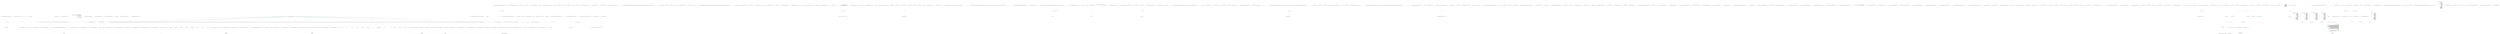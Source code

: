digraph  {
n352 [label="QuantConnect.Lean.Engine.Results.BacktestingResultHandler", span=""];
n0 [cluster="QuantConnect.Lean.Engine.Results.BacktestingResultHandler.BacktestingResultHandler()", label="Entry QuantConnect.Lean.Engine.Results.BacktestingResultHandler.BacktestingResultHandler()", span="174-174"];
n1 [cluster="QuantConnect.Lean.Engine.Results.BacktestingResultHandler.BacktestingResultHandler()", label="_messages = new ConcurrentQueue<Packet>()", span="177-177"];
n2 [cluster="QuantConnect.Lean.Engine.Results.BacktestingResultHandler.BacktestingResultHandler()", label="_charts = new ConcurrentDictionary<string, Chart>()", span="178-178"];
n12 [cluster="System.Collections.Concurrent.ConcurrentQueue<T>.ConcurrentQueue()", label="Entry System.Collections.Concurrent.ConcurrentQueue<T>.ConcurrentQueue()", span="0-0"];
n3 [cluster="QuantConnect.Lean.Engine.Results.BacktestingResultHandler.BacktestingResultHandler()", label="_chartLock = new Object()", span="179-179"];
n13 [cluster="System.Collections.Concurrent.ConcurrentDictionary<TKey, TValue>.ConcurrentDictionary()", label="Entry System.Collections.Concurrent.ConcurrentDictionary<TKey, TValue>.ConcurrentDictionary()", span="0-0"];
n4 [cluster="QuantConnect.Lean.Engine.Results.BacktestingResultHandler.BacktestingResultHandler()", label="_isActive = true", span="180-180"];
n14 [cluster="object.Object()", label="Entry object.Object()", span="0-0"];
n5 [cluster="QuantConnect.Lean.Engine.Results.BacktestingResultHandler.BacktestingResultHandler()", label="_notificationPeriod = TimeSpan.FromSeconds(2)", span="183-183"];
n6 [cluster="QuantConnect.Lean.Engine.Results.BacktestingResultHandler.BacktestingResultHandler()", label="_exitTriggered = false", span="184-184"];
n15 [cluster="System.TimeSpan.FromSeconds(double)", label="Entry System.TimeSpan.FromSeconds(double)", span="0-0"];
n7 [cluster="QuantConnect.Lean.Engine.Results.BacktestingResultHandler.BacktestingResultHandler()", label="_startTime = DateTime.Now", span="187-187"];
n8 [cluster="QuantConnect.Lean.Engine.Results.BacktestingResultHandler.BacktestingResultHandler()", label="Charts.AddOrUpdate(''Strategy Equity'', new Chart(''Strategy Equity''))", span="190-190"];
n9 [cluster="QuantConnect.Lean.Engine.Results.BacktestingResultHandler.BacktestingResultHandler()", label="Charts[''Strategy Equity''].Series.Add(''Equity'', new Series(''Equity'', SeriesType.Candle, 0, ''$''))", span="191-191"];
n16 [cluster="QuantConnect.Chart.Chart(string)", label="Entry QuantConnect.Chart.Chart(string)", span="64-64"];
n17 [cluster="System.Collections.Concurrent.ConcurrentDictionary<K, V>.AddOrUpdate<K, V>(K, V)", label="Entry System.Collections.Concurrent.ConcurrentDictionary<K, V>.AddOrUpdate<K, V>(K, V)", span="116-116"];
n10 [cluster="QuantConnect.Lean.Engine.Results.BacktestingResultHandler.BacktestingResultHandler()", label="Charts[''Strategy Equity''].Series.Add(''Daily Performance'', new Series(''Daily Performance'', SeriesType.Bar, 1, ''%''))", span="192-192"];
n18 [cluster="QuantConnect.Series.Series(string, QuantConnect.SeriesType, int, string)", label="Entry QuantConnect.Series.Series(string, QuantConnect.SeriesType, int, string)", span="212-212"];
n19 [cluster="System.Collections.Generic.Dictionary<TKey, TValue>.Add(TKey, TValue)", label="Entry System.Collections.Generic.Dictionary<TKey, TValue>.Add(TKey, TValue)", span="0-0"];
n11 [cluster="QuantConnect.Lean.Engine.Results.BacktestingResultHandler.BacktestingResultHandler()", label="Exit QuantConnect.Lean.Engine.Results.BacktestingResultHandler.BacktestingResultHandler()", span="174-174"];
n20 [cluster="QuantConnect.Lean.Engine.Results.BacktestingResultHandler.Initialize(QuantConnect.Packets.AlgorithmNodePacket, QuantConnect.Interfaces.IMessagingHandler, QuantConnect.Interfaces.IApi, QuantConnect.Lean.Engine.DataFeeds.IDataFeed, QuantConnect.Lean.Engine.Setup.ISetupHandler, QuantConnect.Lean.Engine.TransactionHandlers.ITransactionHandler)", label="Entry QuantConnect.Lean.Engine.Results.BacktestingResultHandler.Initialize(QuantConnect.Packets.AlgorithmNodePacket, QuantConnect.Interfaces.IMessagingHandler, QuantConnect.Interfaces.IApi, QuantConnect.Lean.Engine.DataFeeds.IDataFeed, QuantConnect.Lean.Engine.Setup.ISetupHandler, QuantConnect.Lean.Engine.TransactionHandlers.ITransactionHandler)", span="204-204"];
n21 [cluster="QuantConnect.Lean.Engine.Results.BacktestingResultHandler.Initialize(QuantConnect.Packets.AlgorithmNodePacket, QuantConnect.Interfaces.IMessagingHandler, QuantConnect.Interfaces.IApi, QuantConnect.Lean.Engine.DataFeeds.IDataFeed, QuantConnect.Lean.Engine.Setup.ISetupHandler, QuantConnect.Lean.Engine.TransactionHandlers.ITransactionHandler)", label="_api = api", span="206-206"];
n22 [cluster="QuantConnect.Lean.Engine.Results.BacktestingResultHandler.Initialize(QuantConnect.Packets.AlgorithmNodePacket, QuantConnect.Interfaces.IMessagingHandler, QuantConnect.Interfaces.IApi, QuantConnect.Lean.Engine.DataFeeds.IDataFeed, QuantConnect.Lean.Engine.Setup.ISetupHandler, QuantConnect.Lean.Engine.TransactionHandlers.ITransactionHandler)", label="_messagingHandler = messagingHandler", span="207-207"];
n23 [cluster="QuantConnect.Lean.Engine.Results.BacktestingResultHandler.Initialize(QuantConnect.Packets.AlgorithmNodePacket, QuantConnect.Interfaces.IMessagingHandler, QuantConnect.Interfaces.IApi, QuantConnect.Lean.Engine.DataFeeds.IDataFeed, QuantConnect.Lean.Engine.Setup.ISetupHandler, QuantConnect.Lean.Engine.TransactionHandlers.ITransactionHandler)", label="_transactionHandler = transactionHandler", span="208-208"];
n24 [cluster="QuantConnect.Lean.Engine.Results.BacktestingResultHandler.Initialize(QuantConnect.Packets.AlgorithmNodePacket, QuantConnect.Interfaces.IMessagingHandler, QuantConnect.Interfaces.IApi, QuantConnect.Lean.Engine.DataFeeds.IDataFeed, QuantConnect.Lean.Engine.Setup.ISetupHandler, QuantConnect.Lean.Engine.TransactionHandlers.ITransactionHandler)", label="_setupHandler = setupHandler", span="209-209"];
n25 [cluster="QuantConnect.Lean.Engine.Results.BacktestingResultHandler.Initialize(QuantConnect.Packets.AlgorithmNodePacket, QuantConnect.Interfaces.IMessagingHandler, QuantConnect.Interfaces.IApi, QuantConnect.Lean.Engine.DataFeeds.IDataFeed, QuantConnect.Lean.Engine.Setup.ISetupHandler, QuantConnect.Lean.Engine.TransactionHandlers.ITransactionHandler)", label="_job = (BacktestNodePacket)job", span="210-210"];
n26 [cluster="QuantConnect.Lean.Engine.Results.BacktestingResultHandler.Initialize(QuantConnect.Packets.AlgorithmNodePacket, QuantConnect.Interfaces.IMessagingHandler, QuantConnect.Interfaces.IApi, QuantConnect.Lean.Engine.DataFeeds.IDataFeed, QuantConnect.Lean.Engine.Setup.ISetupHandler, QuantConnect.Lean.Engine.TransactionHandlers.ITransactionHandler)", label="_job == null", span="211-211"];
n27 [cluster="QuantConnect.Lean.Engine.Results.BacktestingResultHandler.Initialize(QuantConnect.Packets.AlgorithmNodePacket, QuantConnect.Interfaces.IMessagingHandler, QuantConnect.Interfaces.IApi, QuantConnect.Lean.Engine.DataFeeds.IDataFeed, QuantConnect.Lean.Engine.Setup.ISetupHandler, QuantConnect.Lean.Engine.TransactionHandlers.ITransactionHandler)", label="throw new Exception(''BacktestingResultHandler.Constructor(): Submitted Job type invalid.'');", span="211-211"];
n28 [cluster="QuantConnect.Lean.Engine.Results.BacktestingResultHandler.Initialize(QuantConnect.Packets.AlgorithmNodePacket, QuantConnect.Interfaces.IMessagingHandler, QuantConnect.Interfaces.IApi, QuantConnect.Lean.Engine.DataFeeds.IDataFeed, QuantConnect.Lean.Engine.Setup.ISetupHandler, QuantConnect.Lean.Engine.TransactionHandlers.ITransactionHandler)", label="_compileId = _job.CompileId", span="212-212"];
n29 [cluster="QuantConnect.Lean.Engine.Results.BacktestingResultHandler.Initialize(QuantConnect.Packets.AlgorithmNodePacket, QuantConnect.Interfaces.IMessagingHandler, QuantConnect.Interfaces.IApi, QuantConnect.Lean.Engine.DataFeeds.IDataFeed, QuantConnect.Lean.Engine.Setup.ISetupHandler, QuantConnect.Lean.Engine.TransactionHandlers.ITransactionHandler)", label="_backtestId = _job.BacktestId", span="213-213"];
n30 [cluster="QuantConnect.Lean.Engine.Results.BacktestingResultHandler.Initialize(QuantConnect.Packets.AlgorithmNodePacket, QuantConnect.Interfaces.IMessagingHandler, QuantConnect.Interfaces.IApi, QuantConnect.Lean.Engine.DataFeeds.IDataFeed, QuantConnect.Lean.Engine.Setup.ISetupHandler, QuantConnect.Lean.Engine.TransactionHandlers.ITransactionHandler)", label="Exit QuantConnect.Lean.Engine.Results.BacktestingResultHandler.Initialize(QuantConnect.Packets.AlgorithmNodePacket, QuantConnect.Interfaces.IMessagingHandler, QuantConnect.Interfaces.IApi, QuantConnect.Lean.Engine.DataFeeds.IDataFeed, QuantConnect.Lean.Engine.Setup.ISetupHandler, QuantConnect.Lean.Engine.TransactionHandlers.ITransactionHandler)", span="204-204"];
n31 [cluster="System.Exception.Exception(string)", label="Entry System.Exception.Exception(string)", span="0-0"];
n32 [cluster="QuantConnect.Lean.Engine.Results.BacktestingResultHandler.Run()", label="Entry QuantConnect.Lean.Engine.Results.BacktestingResultHandler.Run()", span="219-219"];
n33 [cluster="QuantConnect.Lean.Engine.Results.BacktestingResultHandler.Run()", label="var lastMessage = ''''", span="222-222"];
n34 [cluster="QuantConnect.Lean.Engine.Results.BacktestingResultHandler.Run()", label="_lastDaysProcessed = 5", span="223-223"];
n35 [cluster="QuantConnect.Lean.Engine.Results.BacktestingResultHandler.Run()", label="!(_exitTriggered && Messages.Count == 0)", span="231-231"];
n36 [cluster="QuantConnect.Lean.Engine.Results.BacktestingResultHandler.Run()", label="Messages.Count == 0", span="234-234"];
n42 [cluster="QuantConnect.Lean.Engine.Results.BacktestingResultHandler.Run()", label=Exception, span="253-253"];
n45 [cluster="QuantConnect.Lean.Engine.Results.BacktestingResultHandler.Run()", label="Log.Trace(''BacktestingResultHandler.Run(): Ending Thread...'')", span="261-261"];
n37 [cluster="QuantConnect.Lean.Engine.Results.BacktestingResultHandler.Run()", label="Thread.Sleep(50)", span="236-236"];
n38 [cluster="QuantConnect.Lean.Engine.Results.BacktestingResultHandler.Run()", label="Packet packet", span="241-241"];
n39 [cluster="QuantConnect.Lean.Engine.Results.BacktestingResultHandler.Run()", label="Messages.TryDequeue(out packet)", span="242-242"];
n40 [cluster="QuantConnect.Lean.Engine.Results.BacktestingResultHandler.Run()", label="_messagingHandler.Send(packet)", span="244-244"];
n41 [cluster="QuantConnect.Lean.Engine.Results.BacktestingResultHandler.Run()", label="Update()", span="249-249"];
n49 [cluster="System.Collections.Concurrent.ConcurrentQueue<T>.TryDequeue(out T)", label="Entry System.Collections.Concurrent.ConcurrentQueue<T>.TryDequeue(out T)", span="0-0"];
n48 [cluster="System.Threading.Thread.Sleep(int)", label="Entry System.Threading.Thread.Sleep(int)", span="0-0"];
n50 [cluster="QuantConnect.Interfaces.IMessagingHandler.Send(QuantConnect.Packets.Packet)", label="Entry QuantConnect.Interfaces.IMessagingHandler.Send(QuantConnect.Packets.Packet)", span="50-50"];
n51 [cluster="QuantConnect.Lean.Engine.Results.BacktestingResultHandler.Update()", label="Entry QuantConnect.Lean.Engine.Results.BacktestingResultHandler.Update()", span="268-268"];
n43 [cluster="QuantConnect.Lean.Engine.Results.BacktestingResultHandler.Run()", label="Log.Error(err)", span="256-256"];
n44 [cluster="QuantConnect.Lean.Engine.Results.BacktestingResultHandler.Run()", label="_algorithm.RunTimeError = err", span="258-258"];
n52 [cluster="QuantConnect.Logging.Log.Error(System.Exception, string, bool)", label="Entry QuantConnect.Logging.Log.Error(System.Exception, string, bool)", span="98-98"];
n46 [cluster="QuantConnect.Lean.Engine.Results.BacktestingResultHandler.Run()", label="_isActive = false", span="262-262"];
n53 [cluster="QuantConnect.Logging.Log.Trace(string, bool)", label="Entry QuantConnect.Logging.Log.Trace(string, bool)", span="106-106"];
n47 [cluster="QuantConnect.Lean.Engine.Results.BacktestingResultHandler.Run()", label="Exit QuantConnect.Lean.Engine.Results.BacktestingResultHandler.Run()", span="219-219"];
n54 [cluster="QuantConnect.Lean.Engine.Results.BacktestingResultHandler.Update()", label="Algorithm == null || Algorithm.Transactions == null || _processingFinalPacket", span="273-273"];
n55 [cluster="QuantConnect.Lean.Engine.Results.BacktestingResultHandler.Update()", label="return;", span="275-275"];
n56 [cluster="QuantConnect.Lean.Engine.Results.BacktestingResultHandler.Update()", label="DateTime.Now <= _nextUpdate || !(_daysProcessed > (_lastDaysProcessed + 1))", span="278-278"];
n57 [cluster="QuantConnect.Lean.Engine.Results.BacktestingResultHandler.Update()", label="return;", span="278-278"];
n58 [cluster="QuantConnect.Lean.Engine.Results.BacktestingResultHandler.Update()", label="var deltaOrders = new Dictionary<int, Order>()", span="281-281"];
n59 [cluster="QuantConnect.Lean.Engine.Results.BacktestingResultHandler.Update()", label="deltaOrders = (from order in _transactionHandler.Orders\r\n                        where order.Value.Time.Date >= _lastUpdate && order.Value.Status == OrderStatus.Filled\r\n                        select order).ToDictionary(t => t.Key, t => t.Value)", span="285-287"];
n96 [cluster="System.Collections.Generic.Dictionary<TKey, TValue>.Dictionary()", label="Entry System.Collections.Generic.Dictionary<TKey, TValue>.Dictionary()", span="0-0"];
n60 [cluster="QuantConnect.Lean.Engine.Results.BacktestingResultHandler.Update()", label=Exception, span="289-289"];
n62 [cluster="QuantConnect.Lean.Engine.Results.BacktestingResultHandler.Update()", label="deltaOrders.Count > 50", span="295-295"];
n97 [cluster="Unk.ToDictionary", label="Entry Unk.ToDictionary", span=""];
n107 [cluster="lambda expression", label="Entry lambda expression", span="287-287"];
n110 [cluster="lambda expression", label="Entry lambda expression", span="287-287"];
n63 [cluster="QuantConnect.Lean.Engine.Results.BacktestingResultHandler.Update()", label="deltaOrders.Clear()", span="295-295"];
n90 [cluster="QuantConnect.Lean.Engine.Results.BacktestingResultHandler.Update()", label="var splitPackets = SplitPackets(deltaCharts, deltaOrders, runtimeStatistics, progress)", span="349-349"];
n61 [cluster="QuantConnect.Lean.Engine.Results.BacktestingResultHandler.Update()", label="Log.Error(err, ''Transactions'')", span="291-291"];
n64 [cluster="QuantConnect.Lean.Engine.Results.BacktestingResultHandler.Update()", label="_lastUpdate = Algorithm.Time.Date", span="300-300"];
n98 [cluster="System.Collections.Generic.Dictionary<TKey, TValue>.Clear()", label="Entry System.Collections.Generic.Dictionary<TKey, TValue>.Clear()", span="0-0"];
n65 [cluster="QuantConnect.Lean.Engine.Results.BacktestingResultHandler.Update()", label="_lastDaysProcessed = _daysProcessed", span="301-301"];
n66 [cluster="QuantConnect.Lean.Engine.Results.BacktestingResultHandler.Update()", label="_nextUpdate = DateTime.Now.AddSeconds(0.5)", span="302-302"];
n67 [cluster="QuantConnect.Lean.Engine.Results.BacktestingResultHandler.Update()", label=Exception, span="304-304"];
n69 [cluster="QuantConnect.Lean.Engine.Results.BacktestingResultHandler.Update()", label="var deltaCharts = new Dictionary<string, Chart>()", span="309-309"];
n99 [cluster="System.DateTime.AddSeconds(double)", label="Entry System.DateTime.AddSeconds(double)", span="0-0"];
n68 [cluster="QuantConnect.Lean.Engine.Results.BacktestingResultHandler.Update()", label="Log.Error(err, ''Can't update variables'')", span="306-306"];
n70 [cluster="QuantConnect.Lean.Engine.Results.BacktestingResultHandler.Update()", label=_chartLock, span="310-310"];
n72 [cluster="QuantConnect.Lean.Engine.Results.BacktestingResultHandler.Update()", label="deltaCharts.Add(chart.Name, chart.GetUpdates())", span="315-315"];
n71 [cluster="QuantConnect.Lean.Engine.Results.BacktestingResultHandler.Update()", label="Charts.Values", span="313-313"];
n73 [cluster="QuantConnect.Lean.Engine.Results.BacktestingResultHandler.Update()", label="var runtimeStatistics = new Dictionary<string, string>()", span="320-320"];
n100 [cluster="QuantConnect.Chart.GetUpdates()", label="Entry QuantConnect.Chart.GetUpdates()", span="91-91"];
n74 [cluster="QuantConnect.Lean.Engine.Results.BacktestingResultHandler.Update()", label=_runtimeLock, span="321-321"];
n76 [cluster="QuantConnect.Lean.Engine.Results.BacktestingResultHandler.Update()", label="runtimeStatistics.Add(pair.Key, pair.Value)", span="325-325"];
n77 [cluster="QuantConnect.Lean.Engine.Results.BacktestingResultHandler.Update()", label="runtimeStatistics.Add(''Unrealized:'', ''$'' + _algorithm.Portfolio.TotalUnrealizedProfit.ToString(''N2''))", span="328-328"];
n78 [cluster="QuantConnect.Lean.Engine.Results.BacktestingResultHandler.Update()", label="runtimeStatistics.Add(''Fees:'', ''-$'' + _algorithm.Portfolio.TotalFees.ToString(''N2''))", span="329-329"];
n79 [cluster="QuantConnect.Lean.Engine.Results.BacktestingResultHandler.Update()", label="runtimeStatistics.Add(''Net Profit:'', ''$'' + _algorithm.Portfolio.TotalProfit.ToString(''N2''))", span="330-330"];
n80 [cluster="QuantConnect.Lean.Engine.Results.BacktestingResultHandler.Update()", label="runtimeStatistics.Add(''Return:'', ((_algorithm.Portfolio.TotalPortfolioValue - _setupHandler.StartingPortfolioValue) / _setupHandler.StartingPortfolioValue).ToString(''P''))", span="331-331"];
n81 [cluster="QuantConnect.Lean.Engine.Results.BacktestingResultHandler.Update()", label="runtimeStatistics.Add(''Equity:'', ''$'' + _algorithm.Portfolio.TotalPortfolioValue.ToString(''N2''))", span="332-332"];
n75 [cluster="QuantConnect.Lean.Engine.Results.BacktestingResultHandler.Update()", label=_runtimeStatistics, span="323-323"];
n101 [cluster="decimal.ToString(string)", label="Entry decimal.ToString(string)", span="0-0"];
n82 [cluster="QuantConnect.Lean.Engine.Results.BacktestingResultHandler.Update()", label="var progress = Convert.ToDecimal(_daysProcessed / _jobDays)", span="335-335"];
n83 [cluster="QuantConnect.Lean.Engine.Results.BacktestingResultHandler.Update()", label="progress > 0.999m", span="336-336"];
n102 [cluster="System.Convert.ToDecimal(double)", label="Entry System.Convert.ToDecimal(double)", span="0-0"];
n86 [cluster="QuantConnect.Lean.Engine.Results.BacktestingResultHandler.Update()", label="var complete = new BacktestResultPacket(_job, completeResult, progress)", span="340-340"];
n84 [cluster="QuantConnect.Lean.Engine.Results.BacktestingResultHandler.Update()", label="progress = 0.999m", span="336-336"];
n85 [cluster="QuantConnect.Lean.Engine.Results.BacktestingResultHandler.Update()", label="var completeResult = new BacktestResult(Charts, _transactionHandler.Orders, Algorithm.Transactions.TransactionRecord, new Dictionary<string, string>(), new Dictionary<string, AlgorithmPerformance>())", span="339-339"];
n103 [cluster="QuantConnect.Packets.BacktestResult.BacktestResult(System.Collections.Generic.IDictionary<string, QuantConnect.Chart>, System.Collections.Generic.IDictionary<int, QuantConnect.Orders.Order>, System.Collections.Generic.IDictionary<System.DateTime, decimal>, System.Collections.Generic.IDictionary<string, string>, System.Collections.Generic.Dictionary<string, QuantConnect.Statistics.AlgorithmPerformance>)", label="Entry QuantConnect.Packets.BacktestResult.BacktestResult(System.Collections.Generic.IDictionary<string, QuantConnect.Chart>, System.Collections.Generic.IDictionary<int, QuantConnect.Orders.Order>, System.Collections.Generic.IDictionary<System.DateTime, decimal>, System.Collections.Generic.IDictionary<string, string>, System.Collections.Generic.Dictionary<string, QuantConnect.Statistics.AlgorithmPerformance>)", span="244-244"];
n87 [cluster="QuantConnect.Lean.Engine.Results.BacktestingResultHandler.Update()", label="DateTime.Now > _nextS3Update", span="342-342"];
n104 [cluster="QuantConnect.Packets.BacktestResultPacket.BacktestResultPacket(QuantConnect.Packets.BacktestNodePacket, QuantConnect.Packets.BacktestResult, decimal)", label="Entry QuantConnect.Packets.BacktestResultPacket.BacktestResultPacket(QuantConnect.Packets.BacktestNodePacket, QuantConnect.Packets.BacktestResult, decimal)", span="171-171"];
n89 [cluster="QuantConnect.Lean.Engine.Results.BacktestingResultHandler.Update()", label="StoreResult(complete, false)", span="345-345"];
n88 [cluster="QuantConnect.Lean.Engine.Results.BacktestingResultHandler.Update()", label="_nextS3Update = DateTime.Now.AddSeconds(30)", span="344-344"];
n105 [cluster="QuantConnect.Lean.Engine.Results.BacktestingResultHandler.StoreResult(QuantConnect.Packets.Packet, bool)", label="Entry QuantConnect.Lean.Engine.Results.BacktestingResultHandler.StoreResult(QuantConnect.Packets.Packet, bool)", span="395-395"];
n91 [cluster="QuantConnect.Lean.Engine.Results.BacktestingResultHandler.Update()", label=splitPackets, span="351-351"];
n106 [cluster="QuantConnect.Lean.Engine.Results.BacktestingResultHandler.SplitPackets(System.Collections.Generic.Dictionary<string, QuantConnect.Chart>, System.Collections.Generic.Dictionary<int, QuantConnect.Orders.Order>, System.Collections.Generic.Dictionary<string, string>, decimal)", label="Entry QuantConnect.Lean.Engine.Results.BacktestingResultHandler.SplitPackets(System.Collections.Generic.Dictionary<string, QuantConnect.Chart>, System.Collections.Generic.Dictionary<int, QuantConnect.Orders.Order>, System.Collections.Generic.Dictionary<string, string>, decimal)", span="365-365"];
n92 [cluster="QuantConnect.Lean.Engine.Results.BacktestingResultHandler.Update()", label="_messagingHandler.Send(backtestingPacket)", span="353-353"];
n93 [cluster="QuantConnect.Lean.Engine.Results.BacktestingResultHandler.Update()", label=Exception, span="356-356"];
n95 [cluster="QuantConnect.Lean.Engine.Results.BacktestingResultHandler.Update()", label="Exit QuantConnect.Lean.Engine.Results.BacktestingResultHandler.Update()", span="268-268"];
n94 [cluster="QuantConnect.Lean.Engine.Results.BacktestingResultHandler.Update()", label="Log.Error(err)", span="358-358"];
n108 [cluster="lambda expression", label="t.Key", span="287-287"];
n109 [cluster="lambda expression", label="Exit lambda expression", span="287-287"];
n111 [cluster="lambda expression", label="t.Value", span="287-287"];
n112 [cluster="lambda expression", label="Exit lambda expression", span="287-287"];
n113 [cluster="QuantConnect.Lean.Engine.Results.BacktestingResultHandler.SplitPackets(System.Collections.Generic.Dictionary<string, QuantConnect.Chart>, System.Collections.Generic.Dictionary<int, QuantConnect.Orders.Order>, System.Collections.Generic.Dictionary<string, string>, decimal)", label="var splitPackets = new List<BacktestResultPacket>()", span="368-368"];
n114 [cluster="QuantConnect.Lean.Engine.Results.BacktestingResultHandler.SplitPackets(System.Collections.Generic.Dictionary<string, QuantConnect.Chart>, System.Collections.Generic.Dictionary<int, QuantConnect.Orders.Order>, System.Collections.Generic.Dictionary<string, string>, decimal)", label="deltaCharts.Values", span="369-369"];
n116 [cluster="QuantConnect.Lean.Engine.Results.BacktestingResultHandler.SplitPackets(System.Collections.Generic.Dictionary<string, QuantConnect.Chart>, System.Collections.Generic.Dictionary<int, QuantConnect.Orders.Order>, System.Collections.Generic.Dictionary<string, string>, decimal)", label="splitPackets.Add(new BacktestResultPacket(_job, new BacktestResult { Charts = new Dictionary<string, Chart>()\r\n                {\r\n                    {chart.Name,chart}\r\n                }  }, progress))", span="374-377"];
n117 [cluster="QuantConnect.Lean.Engine.Results.BacktestingResultHandler.SplitPackets(System.Collections.Generic.Dictionary<string, QuantConnect.Chart>, System.Collections.Generic.Dictionary<int, QuantConnect.Orders.Order>, System.Collections.Generic.Dictionary<string, string>, decimal)", label="splitPackets.Add(new BacktestResultPacket(_job, new BacktestResult { Orders = deltaOrders }, progress))", span="381-381"];
n118 [cluster="QuantConnect.Lean.Engine.Results.BacktestingResultHandler.SplitPackets(System.Collections.Generic.Dictionary<string, QuantConnect.Chart>, System.Collections.Generic.Dictionary<int, QuantConnect.Orders.Order>, System.Collections.Generic.Dictionary<string, string>, decimal)", label="splitPackets.Add(new BacktestResultPacket(_job, new BacktestResult { RuntimeStatistics = runtimeStatistics }, progress))", span="384-384"];
n121 [cluster="System.Collections.Generic.List<T>.List()", label="Entry System.Collections.Generic.List<T>.List()", span="0-0"];
n119 [cluster="QuantConnect.Lean.Engine.Results.BacktestingResultHandler.SplitPackets(System.Collections.Generic.Dictionary<string, QuantConnect.Chart>, System.Collections.Generic.Dictionary<int, QuantConnect.Orders.Order>, System.Collections.Generic.Dictionary<string, string>, decimal)", label="return splitPackets;", span="386-386"];
n115 [cluster="QuantConnect.Lean.Engine.Results.BacktestingResultHandler.SplitPackets(System.Collections.Generic.Dictionary<string, QuantConnect.Chart>, System.Collections.Generic.Dictionary<int, QuantConnect.Orders.Order>, System.Collections.Generic.Dictionary<string, string>, decimal)", label="chart.Series.Values.Sum(x => x.Values.Count) == 0", span="372-372"];
n122 [cluster="System.Collections.Generic.IEnumerable<TSource>.Sum<TSource>(System.Func<TSource, int>)", label="Entry System.Collections.Generic.IEnumerable<TSource>.Sum<TSource>(System.Func<TSource, int>)", span="0-0"];
n125 [cluster="lambda expression", label="Entry lambda expression", span="372-372"];
n123 [cluster="QuantConnect.Packets.BacktestResult.BacktestResult()", label="Entry QuantConnect.Packets.BacktestResult.BacktestResult()", span="237-237"];
n124 [cluster="System.Collections.Generic.List<T>.Add(T)", label="Entry System.Collections.Generic.List<T>.Add(T)", span="0-0"];
n120 [cluster="QuantConnect.Lean.Engine.Results.BacktestingResultHandler.SplitPackets(System.Collections.Generic.Dictionary<string, QuantConnect.Chart>, System.Collections.Generic.Dictionary<int, QuantConnect.Orders.Order>, System.Collections.Generic.Dictionary<string, string>, decimal)", label="Exit QuantConnect.Lean.Engine.Results.BacktestingResultHandler.SplitPackets(System.Collections.Generic.Dictionary<string, QuantConnect.Chart>, System.Collections.Generic.Dictionary<int, QuantConnect.Orders.Order>, System.Collections.Generic.Dictionary<string, string>, decimal)", span="365-365"];
n126 [cluster="lambda expression", label="x.Values.Count", span="372-372"];
n127 [cluster="lambda expression", label="Exit lambda expression", span="372-372"];
n128 [cluster="QuantConnect.Lean.Engine.Results.BacktestingResultHandler.StoreResult(QuantConnect.Packets.Packet, bool)", label="var serialized = ''''", span="398-398"];
n131 [cluster="QuantConnect.Lean.Engine.Results.BacktestingResultHandler.StoreResult(QuantConnect.Packets.Packet, bool)", label="packet.Type != PacketType.BacktestResult", span="406-406"];
n133 [cluster="QuantConnect.Lean.Engine.Results.BacktestingResultHandler.StoreResult(QuantConnect.Packets.Packet, bool)", label="var result = packet as BacktestResultPacket", span="409-409"];
n138 [cluster="QuantConnect.Lean.Engine.Results.BacktestingResultHandler.StoreResult(QuantConnect.Packets.Packet, bool)", label="_api.Store(serialized, key, StoragePermissions.Authenticated, async)", span="425-425"];
n129 [cluster="QuantConnect.Lean.Engine.Results.BacktestingResultHandler.StoreResult(QuantConnect.Packets.Packet, bool)", label="var key = ''''", span="399-399"];
n130 [cluster="QuantConnect.Lean.Engine.Results.BacktestingResultHandler.StoreResult(QuantConnect.Packets.Packet, bool)", label=_chartLock, span="403-403"];
n132 [cluster="QuantConnect.Lean.Engine.Results.BacktestingResultHandler.StoreResult(QuantConnect.Packets.Packet, bool)", label="return;", span="406-406"];
n134 [cluster="QuantConnect.Lean.Engine.Results.BacktestingResultHandler.StoreResult(QuantConnect.Packets.Packet, bool)", label="result != null", span="411-411"];
n136 [cluster="QuantConnect.Lean.Engine.Results.BacktestingResultHandler.StoreResult(QuantConnect.Packets.Packet, bool)", label="serialized = JsonConvert.SerializeObject(result.Results)", span="417-417"];
n135 [cluster="QuantConnect.Lean.Engine.Results.BacktestingResultHandler.StoreResult(QuantConnect.Packets.Packet, bool)", label="key = ''backtests/'' + _job.UserId + ''/'' + _job.ProjectId + ''/'' + _job.BacktestId + ''.json''", span="414-414"];
n137 [cluster="QuantConnect.Lean.Engine.Results.BacktestingResultHandler.StoreResult(QuantConnect.Packets.Packet, bool)", label="Log.Error(''BacktestingResultHandler.StoreResult(): Result Null.'')", span="421-421"];
n142 [cluster="Unk.SerializeObject", label="Entry Unk.SerializeObject", span=""];
n143 [cluster="QuantConnect.Logging.Log.Error(string, bool)", label="Entry QuantConnect.Logging.Log.Error(string, bool)", span="65-65"];
n139 [cluster="QuantConnect.Lean.Engine.Results.BacktestingResultHandler.StoreResult(QuantConnect.Packets.Packet, bool)", label=Exception, span="428-428"];
n141 [cluster="QuantConnect.Lean.Engine.Results.BacktestingResultHandler.StoreResult(QuantConnect.Packets.Packet, bool)", label="Exit QuantConnect.Lean.Engine.Results.BacktestingResultHandler.StoreResult(QuantConnect.Packets.Packet, bool)", span="395-395"];
n144 [cluster="QuantConnect.Interfaces.IApi.Store(string, string, QuantConnect.StoragePermissions, bool)", label="Entry QuantConnect.Interfaces.IApi.Store(string, string, QuantConnect.StoragePermissions, bool)", span="87-87"];
n140 [cluster="QuantConnect.Lean.Engine.Results.BacktestingResultHandler.StoreResult(QuantConnect.Packets.Packet, bool)", label="Log.Error(err)", span="430-430"];
n145 [cluster="QuantConnect.Lean.Engine.Results.BacktestingResultHandler.SendFinalResult(QuantConnect.Packets.AlgorithmNodePacket, System.Collections.Generic.Dictionary<int, QuantConnect.Orders.Order>, System.Collections.Generic.Dictionary<System.DateTime, decimal>, System.Collections.Generic.Dictionary<string, QuantConnect.Holding>, QuantConnect.Statistics.StatisticsResults, System.Collections.Generic.Dictionary<string, string>)", label="Entry QuantConnect.Lean.Engine.Results.BacktestingResultHandler.SendFinalResult(QuantConnect.Packets.AlgorithmNodePacket, System.Collections.Generic.Dictionary<int, QuantConnect.Orders.Order>, System.Collections.Generic.Dictionary<System.DateTime, decimal>, System.Collections.Generic.Dictionary<string, QuantConnect.Holding>, QuantConnect.Statistics.StatisticsResults, System.Collections.Generic.Dictionary<string, string>)", span="443-443"];
n146 [cluster="QuantConnect.Lean.Engine.Results.BacktestingResultHandler.SendFinalResult(QuantConnect.Packets.AlgorithmNodePacket, System.Collections.Generic.Dictionary<int, QuantConnect.Orders.Order>, System.Collections.Generic.Dictionary<System.DateTime, decimal>, System.Collections.Generic.Dictionary<string, QuantConnect.Holding>, QuantConnect.Statistics.StatisticsResults, System.Collections.Generic.Dictionary<string, string>)", label="FinalStatistics = statisticsResults.Summary", span="447-447"];
n149 [cluster="QuantConnect.Lean.Engine.Results.BacktestingResultHandler.SendFinalResult(QuantConnect.Packets.AlgorithmNodePacket, System.Collections.Generic.Dictionary<int, QuantConnect.Orders.Order>, System.Collections.Generic.Dictionary<System.DateTime, decimal>, System.Collections.Generic.Dictionary<string, QuantConnect.Holding>, QuantConnect.Statistics.StatisticsResults, System.Collections.Generic.Dictionary<string, string>)", label="statisticsResults.RollingPerformances.Values", span="454-454"];
n151 [cluster="QuantConnect.Lean.Engine.Results.BacktestingResultHandler.SendFinalResult(QuantConnect.Packets.AlgorithmNodePacket, System.Collections.Generic.Dictionary<int, QuantConnect.Orders.Order>, System.Collections.Generic.Dictionary<System.DateTime, decimal>, System.Collections.Generic.Dictionary<string, QuantConnect.Holding>, QuantConnect.Statistics.StatisticsResults, System.Collections.Generic.Dictionary<string, string>)", label="var result = new BacktestResultPacket((BacktestNodePacket) job,\r\n                    new BacktestResult(charts, orders, profitLoss, statisticsResults.Summary, statisticsResults.RollingPerformances)\r\n                    {\r\n                        RuntimeStatistics = _runtimeStatistics\r\n                    }, 1m)\r\n                {\r\n                    ProcessingTime = (DateTime.Now - _startTime).TotalSeconds,\r\n                    DateFinished = DateTime.Now,\r\n                    Progress = 1\r\n                }", span="460-469"];
n147 [cluster="QuantConnect.Lean.Engine.Results.BacktestingResultHandler.SendFinalResult(QuantConnect.Packets.AlgorithmNodePacket, System.Collections.Generic.Dictionary<int, QuantConnect.Orders.Order>, System.Collections.Generic.Dictionary<System.DateTime, decimal>, System.Collections.Generic.Dictionary<string, QuantConnect.Holding>, QuantConnect.Statistics.StatisticsResults, System.Collections.Generic.Dictionary<string, string>)", label="var charts = new Dictionary<string, Chart>(Charts)", span="450-450"];
n148 [cluster="QuantConnect.Lean.Engine.Results.BacktestingResultHandler.SendFinalResult(QuantConnect.Packets.AlgorithmNodePacket, System.Collections.Generic.Dictionary<int, QuantConnect.Orders.Order>, System.Collections.Generic.Dictionary<System.DateTime, decimal>, System.Collections.Generic.Dictionary<string, QuantConnect.Holding>, QuantConnect.Statistics.StatisticsResults, System.Collections.Generic.Dictionary<string, string>)", label="_processingFinalPacket = true", span="451-451"];
n158 [cluster="System.Collections.Generic.Dictionary<TKey, TValue>.Dictionary(System.Collections.Generic.IDictionary<TKey, TValue>)", label="Entry System.Collections.Generic.Dictionary<TKey, TValue>.Dictionary(System.Collections.Generic.IDictionary<TKey, TValue>)", span="0-0"];
n150 [cluster="QuantConnect.Lean.Engine.Results.BacktestingResultHandler.SendFinalResult(QuantConnect.Packets.AlgorithmNodePacket, System.Collections.Generic.Dictionary<int, QuantConnect.Orders.Order>, System.Collections.Generic.Dictionary<System.DateTime, decimal>, System.Collections.Generic.Dictionary<string, QuantConnect.Holding>, QuantConnect.Statistics.StatisticsResults, System.Collections.Generic.Dictionary<string, string>)", label="ap.ClosedTrades.Clear()", span="456-456"];
n159 [cluster="System.Collections.Generic.List<T>.Clear()", label="Entry System.Collections.Generic.List<T>.Clear()", span="0-0"];
n152 [cluster="QuantConnect.Lean.Engine.Results.BacktestingResultHandler.SendFinalResult(QuantConnect.Packets.AlgorithmNodePacket, System.Collections.Generic.Dictionary<int, QuantConnect.Orders.Order>, System.Collections.Generic.Dictionary<System.DateTime, decimal>, System.Collections.Generic.Dictionary<string, QuantConnect.Holding>, QuantConnect.Statistics.StatisticsResults, System.Collections.Generic.Dictionary<string, string>)", label="StoreResult(result)", span="472-472"];
n153 [cluster="QuantConnect.Lean.Engine.Results.BacktestingResultHandler.SendFinalResult(QuantConnect.Packets.AlgorithmNodePacket, System.Collections.Generic.Dictionary<int, QuantConnect.Orders.Order>, System.Collections.Generic.Dictionary<System.DateTime, decimal>, System.Collections.Generic.Dictionary<string, QuantConnect.Holding>, QuantConnect.Statistics.StatisticsResults, System.Collections.Generic.Dictionary<string, string>)", label="_messagingHandler.Send(result)", span="475-475"];
n154 [cluster="QuantConnect.Lean.Engine.Results.BacktestingResultHandler.SendFinalResult(QuantConnect.Packets.AlgorithmNodePacket, System.Collections.Generic.Dictionary<int, QuantConnect.Orders.Order>, System.Collections.Generic.Dictionary<System.DateTime, decimal>, System.Collections.Generic.Dictionary<string, QuantConnect.Holding>, QuantConnect.Statistics.StatisticsResults, System.Collections.Generic.Dictionary<string, string>)", label="Log.Trace(''BacktestingResultHandler.SendAnalysisResult(): Processed final packet'')", span="477-477"];
n155 [cluster="QuantConnect.Lean.Engine.Results.BacktestingResultHandler.SendFinalResult(QuantConnect.Packets.AlgorithmNodePacket, System.Collections.Generic.Dictionary<int, QuantConnect.Orders.Order>, System.Collections.Generic.Dictionary<System.DateTime, decimal>, System.Collections.Generic.Dictionary<string, QuantConnect.Holding>, QuantConnect.Statistics.StatisticsResults, System.Collections.Generic.Dictionary<string, string>)", label=Exception, span="479-479"];
n157 [cluster="QuantConnect.Lean.Engine.Results.BacktestingResultHandler.SendFinalResult(QuantConnect.Packets.AlgorithmNodePacket, System.Collections.Generic.Dictionary<int, QuantConnect.Orders.Order>, System.Collections.Generic.Dictionary<System.DateTime, decimal>, System.Collections.Generic.Dictionary<string, QuantConnect.Holding>, QuantConnect.Statistics.StatisticsResults, System.Collections.Generic.Dictionary<string, string>)", label="Exit QuantConnect.Lean.Engine.Results.BacktestingResultHandler.SendFinalResult(QuantConnect.Packets.AlgorithmNodePacket, System.Collections.Generic.Dictionary<int, QuantConnect.Orders.Order>, System.Collections.Generic.Dictionary<System.DateTime, decimal>, System.Collections.Generic.Dictionary<string, QuantConnect.Holding>, QuantConnect.Statistics.StatisticsResults, System.Collections.Generic.Dictionary<string, string>)", span="443-443"];
n156 [cluster="QuantConnect.Lean.Engine.Results.BacktestingResultHandler.SendFinalResult(QuantConnect.Packets.AlgorithmNodePacket, System.Collections.Generic.Dictionary<int, QuantConnect.Orders.Order>, System.Collections.Generic.Dictionary<System.DateTime, decimal>, System.Collections.Generic.Dictionary<string, QuantConnect.Holding>, QuantConnect.Statistics.StatisticsResults, System.Collections.Generic.Dictionary<string, string>)", label="Log.Error(err)", span="481-481"];
n160 [cluster="QuantConnect.Lean.Engine.Results.BacktestingResultHandler.SetAlgorithm(QuantConnect.Interfaces.IAlgorithm)", label="Entry QuantConnect.Lean.Engine.Results.BacktestingResultHandler.SetAlgorithm(QuantConnect.Interfaces.IAlgorithm)", span="490-490"];
n161 [cluster="QuantConnect.Lean.Engine.Results.BacktestingResultHandler.SetAlgorithm(QuantConnect.Interfaces.IAlgorithm)", label="_algorithm = algorithm", span="492-492"];
n162 [cluster="QuantConnect.Lean.Engine.Results.BacktestingResultHandler.SetAlgorithm(QuantConnect.Interfaces.IAlgorithm)", label="var totalMinutes = (_job.PeriodFinish - _job.PeriodStart).TotalMinutes", span="495-495"];
n163 [cluster="QuantConnect.Lean.Engine.Results.BacktestingResultHandler.SetAlgorithm(QuantConnect.Interfaces.IAlgorithm)", label="var resampleMinutes = (totalMinutes < (_minimumSamplePeriod * _samples)) ? _minimumSamplePeriod : (totalMinutes / _samples)", span="496-496"];
n164 [cluster="QuantConnect.Lean.Engine.Results.BacktestingResultHandler.SetAlgorithm(QuantConnect.Interfaces.IAlgorithm)", label="_resamplePeriod = TimeSpan.FromMinutes(resampleMinutes)", span="497-497"];
n165 [cluster="QuantConnect.Lean.Engine.Results.BacktestingResultHandler.SetAlgorithm(QuantConnect.Interfaces.IAlgorithm)", label="Log.Trace(''BacktestingResultHandler(): Sample Period Set: '' + resampleMinutes.ToString(''00.00''))", span="498-498"];
n181 [cluster="System.TimeSpan.FromMinutes(double)", label="Entry System.TimeSpan.FromMinutes(double)", span="0-0"];
n166 [cluster="QuantConnect.Lean.Engine.Results.BacktestingResultHandler.SetAlgorithm(QuantConnect.Interfaces.IAlgorithm)", label="_jobDays = Time.TradeableDates(Algorithm.Securities.Values, _job.PeriodStart, _job.PeriodFinish)", span="501-501"];
n182 [cluster="double.ToString(string)", label="Entry double.ToString(string)", span="0-0"];
n167 [cluster="QuantConnect.Lean.Engine.Results.BacktestingResultHandler.SetAlgorithm(QuantConnect.Interfaces.IAlgorithm)", label="_debugMessageMax = Convert.ToInt32(10 * _jobDays)", span="504-504"];
n183 [cluster="QuantConnect.Time.TradeableDates(System.Collections.Generic.ICollection<QuantConnect.Securities.Security>, System.DateTime, System.DateTime)", label="Entry QuantConnect.Time.TradeableDates(System.Collections.Generic.ICollection<QuantConnect.Securities.Security>, System.DateTime, System.DateTime)", span="360-360"];
n168 [cluster="QuantConnect.Lean.Engine.Results.BacktestingResultHandler.SetAlgorithm(QuantConnect.Interfaces.IAlgorithm)", label="_debugMessageMax < _debugMessageMin", span="506-506"];
n184 [cluster="System.Convert.ToInt32(int)", label="Entry System.Convert.ToInt32(int)", span="0-0"];
n169 [cluster="QuantConnect.Lean.Engine.Results.BacktestingResultHandler.SetAlgorithm(QuantConnect.Interfaces.IAlgorithm)", label="_debugMessageMax = _debugMessageMin", span="506-506"];
n170 [cluster="QuantConnect.Lean.Engine.Results.BacktestingResultHandler.SetAlgorithm(QuantConnect.Interfaces.IAlgorithm)", label="_debugMessagePeriod = ''backtest''", span="508-508"];
n171 [cluster="QuantConnect.Lean.Engine.Results.BacktestingResultHandler.SetAlgorithm(QuantConnect.Interfaces.IAlgorithm)", label="var types = new List<SecurityType>()", span="511-511"];
n172 [cluster="QuantConnect.Lean.Engine.Results.BacktestingResultHandler.SetAlgorithm(QuantConnect.Interfaces.IAlgorithm)", label="_algorithm.Securities.Values", span="512-512"];
n173 [cluster="QuantConnect.Lean.Engine.Results.BacktestingResultHandler.SetAlgorithm(QuantConnect.Interfaces.IAlgorithm)", label="!types.Contains(security.Type)", span="514-514"];
n174 [cluster="QuantConnect.Lean.Engine.Results.BacktestingResultHandler.SetAlgorithm(QuantConnect.Interfaces.IAlgorithm)", label="types.Add(security.Type)", span="514-514"];
n175 [cluster="QuantConnect.Lean.Engine.Results.BacktestingResultHandler.SetAlgorithm(QuantConnect.Interfaces.IAlgorithm)", label="SecurityType(types)", span="516-516"];
n185 [cluster="System.Collections.Generic.List<T>.Contains(T)", label="Entry System.Collections.Generic.List<T>.Contains(T)", span="0-0"];
n186 [cluster="QuantConnect.Lean.Engine.Results.BacktestingResultHandler.SecurityType(System.Collections.Generic.List<QuantConnect.SecurityType>)", label="Entry QuantConnect.Lean.Engine.Results.BacktestingResultHandler.SecurityType(System.Collections.Generic.List<QuantConnect.SecurityType>)", span="553-553"];
n187 [cluster="QuantConnect.Util.FuncTextWriter.FuncTextWriter(System.Action<string>)", label="Entry QuantConnect.Util.FuncTextWriter.FuncTextWriter(System.Action<string>)", span="40-40"];
n188 [cluster="System.Console.SetOut(System.IO.TextWriter)", label="Entry System.Console.SetOut(System.IO.TextWriter)", span="0-0"];
n180 [cluster="QuantConnect.Lean.Engine.Results.BacktestingResultHandler.SetAlgorithm(QuantConnect.Interfaces.IAlgorithm)", label="Exit QuantConnect.Lean.Engine.Results.BacktestingResultHandler.SetAlgorithm(QuantConnect.Interfaces.IAlgorithm)", span="490-490"];
n189 [cluster="System.Console.SetError(System.IO.TextWriter)", label="Entry System.Console.SetError(System.IO.TextWriter)", span="0-0"];
n190 [cluster="QuantConnect.Lean.Engine.Results.BacktestingResultHandler.DebugMessage(string)", label="Entry QuantConnect.Lean.Engine.Results.BacktestingResultHandler.DebugMessage(string)", span="529-529"];
n191 [cluster="QuantConnect.Lean.Engine.Results.BacktestingResultHandler.DebugMessage(string)", label="Messages.Count > 500", span="531-531"];
n193 [cluster="QuantConnect.Lean.Engine.Results.BacktestingResultHandler.DebugMessage(string)", label="Messages.Enqueue(new DebugPacket(_job.ProjectId, _backtestId, _compileId, message))", span="532-532"];
n194 [cluster="QuantConnect.Lean.Engine.Results.BacktestingResultHandler.DebugMessage(string)", label="_log.Add(_algorithm.Time.ToString(DateFormat.UI) + '' '' + message)", span="535-535"];
n195 [cluster="QuantConnect.Lean.Engine.Results.BacktestingResultHandler.DebugMessage(string)", label="_debugMessage = message", span="536-536"];
n192 [cluster="QuantConnect.Lean.Engine.Results.BacktestingResultHandler.DebugMessage(string)", label="return;", span="531-531"];
n197 [cluster="QuantConnect.Packets.DebugPacket.DebugPacket(int, string, string, string, bool)", label="Entry QuantConnect.Packets.DebugPacket.DebugPacket(int, string, string, string, bool)", span="66-66"];
n198 [cluster="System.Collections.Concurrent.ConcurrentQueue<T>.Enqueue(T)", label="Entry System.Collections.Concurrent.ConcurrentQueue<T>.Enqueue(T)", span="0-0"];
n199 [cluster="System.DateTime.ToString(string)", label="Entry System.DateTime.ToString(string)", span="0-0"];
n196 [cluster="QuantConnect.Lean.Engine.Results.BacktestingResultHandler.DebugMessage(string)", label="Exit QuantConnect.Lean.Engine.Results.BacktestingResultHandler.DebugMessage(string)", span="529-529"];
n200 [cluster="QuantConnect.Lean.Engine.Results.BacktestingResultHandler.LogMessage(string)", label="Entry QuantConnect.Lean.Engine.Results.BacktestingResultHandler.LogMessage(string)", span="543-543"];
n201 [cluster="QuantConnect.Lean.Engine.Results.BacktestingResultHandler.LogMessage(string)", label="Messages.Enqueue(new LogPacket(_backtestId, message))", span="545-545"];
n202 [cluster="QuantConnect.Lean.Engine.Results.BacktestingResultHandler.LogMessage(string)", label="_log.Add(_algorithm.Time.ToString(DateFormat.UI) + '' '' + message)", span="547-547"];
n204 [cluster="QuantConnect.Packets.LogPacket.LogPacket(string, string)", label="Entry QuantConnect.Packets.LogPacket.LogPacket(string, string)", span="47-47"];
n203 [cluster="QuantConnect.Lean.Engine.Results.BacktestingResultHandler.LogMessage(string)", label="Exit QuantConnect.Lean.Engine.Results.BacktestingResultHandler.LogMessage(string)", span="543-543"];
n205 [cluster="QuantConnect.Lean.Engine.Results.BacktestingResultHandler.SecurityType(System.Collections.Generic.List<QuantConnect.SecurityType>)", label="var packet = new SecurityTypesPacket\r\n            {\r\n                Types = types\r\n            }", span="555-558"];
n206 [cluster="QuantConnect.Lean.Engine.Results.BacktestingResultHandler.SecurityType(System.Collections.Generic.List<QuantConnect.SecurityType>)", label="Messages.Enqueue(packet)", span="559-559"];
n208 [cluster="QuantConnect.Packets.SecurityTypesPacket.SecurityTypesPacket()", label="Entry QuantConnect.Packets.SecurityTypesPacket.SecurityTypesPacket()", span="52-52"];
n207 [cluster="QuantConnect.Lean.Engine.Results.BacktestingResultHandler.SecurityType(System.Collections.Generic.List<QuantConnect.SecurityType>)", label="Exit QuantConnect.Lean.Engine.Results.BacktestingResultHandler.SecurityType(System.Collections.Generic.List<QuantConnect.SecurityType>)", span="553-553"];
n209 [cluster="QuantConnect.Lean.Engine.Results.BacktestingResultHandler.ErrorMessage(string, string)", label="Entry QuantConnect.Lean.Engine.Results.BacktestingResultHandler.ErrorMessage(string, string)", span="567-567"];
n210 [cluster="QuantConnect.Lean.Engine.Results.BacktestingResultHandler.ErrorMessage(string, string)", label="message == _errorMessage", span="569-569"];
n214 [cluster="QuantConnect.Lean.Engine.Results.BacktestingResultHandler.ErrorMessage(string, string)", label="Messages.Enqueue(new HandledErrorPacket(_backtestId, message, stacktrace))", span="571-571"];
n215 [cluster="QuantConnect.Lean.Engine.Results.BacktestingResultHandler.ErrorMessage(string, string)", label="_errorMessage = message", span="572-572"];
n211 [cluster="QuantConnect.Lean.Engine.Results.BacktestingResultHandler.ErrorMessage(string, string)", label="return;", span="569-569"];
n212 [cluster="QuantConnect.Lean.Engine.Results.BacktestingResultHandler.ErrorMessage(string, string)", label="Messages.Count > 500", span="570-570"];
n213 [cluster="QuantConnect.Lean.Engine.Results.BacktestingResultHandler.ErrorMessage(string, string)", label="return;", span="570-570"];
n217 [cluster="QuantConnect.Packets.HandledErrorPacket.HandledErrorPacket(string, string, string)", label="Entry QuantConnect.Packets.HandledErrorPacket.HandledErrorPacket(string, string, string)", span="54-54"];
n216 [cluster="QuantConnect.Lean.Engine.Results.BacktestingResultHandler.ErrorMessage(string, string)", label="Exit QuantConnect.Lean.Engine.Results.BacktestingResultHandler.ErrorMessage(string, string)", span="567-567"];
n218 [cluster="QuantConnect.Lean.Engine.Results.BacktestingResultHandler.RuntimeError(string, string)", label="Entry QuantConnect.Lean.Engine.Results.BacktestingResultHandler.RuntimeError(string, string)", span="580-580"];
n219 [cluster="QuantConnect.Lean.Engine.Results.BacktestingResultHandler.RuntimeError(string, string)", label="PurgeQueue()", span="582-582"];
n220 [cluster="QuantConnect.Lean.Engine.Results.BacktestingResultHandler.RuntimeError(string, string)", label="Messages.Enqueue(new RuntimeErrorPacket(_backtestId, message, stacktrace))", span="583-583"];
n221 [cluster="QuantConnect.Lean.Engine.Results.BacktestingResultHandler.RuntimeError(string, string)", label="_errorMessage = message", span="584-584"];
n223 [cluster="QuantConnect.Lean.Engine.Results.BacktestingResultHandler.PurgeQueue()", label="Entry QuantConnect.Lean.Engine.Results.BacktestingResultHandler.PurgeQueue()", span="738-738"];
n224 [cluster="QuantConnect.Packets.RuntimeErrorPacket.RuntimeErrorPacket(string, string, string)", label="Entry QuantConnect.Packets.RuntimeErrorPacket.RuntimeErrorPacket(string, string, string)", span="54-54"];
n222 [cluster="QuantConnect.Lean.Engine.Results.BacktestingResultHandler.RuntimeError(string, string)", label="Exit QuantConnect.Lean.Engine.Results.BacktestingResultHandler.RuntimeError(string, string)", span="580-580"];
n225 [cluster="QuantConnect.Lean.Engine.Results.BacktestingResultHandler.Sample(string, string, int, QuantConnect.SeriesType, System.DateTime, decimal, string)", label="Entry QuantConnect.Lean.Engine.Results.BacktestingResultHandler.Sample(string, string, int, QuantConnect.SeriesType, System.DateTime, decimal, string)", span="597-597"];
n226 [cluster="QuantConnect.Lean.Engine.Results.BacktestingResultHandler.Sample(string, string, int, QuantConnect.SeriesType, System.DateTime, decimal, string)", label=_chartLock, span="599-599"];
n227 [cluster="QuantConnect.Lean.Engine.Results.BacktestingResultHandler.Sample(string, string, int, QuantConnect.SeriesType, System.DateTime, decimal, string)", label="!Charts.ContainsKey(chartName)", span="602-602"];
n228 [cluster="QuantConnect.Lean.Engine.Results.BacktestingResultHandler.Sample(string, string, int, QuantConnect.SeriesType, System.DateTime, decimal, string)", label="Charts.AddOrUpdate(chartName, new Chart(chartName))", span="604-604"];
n229 [cluster="QuantConnect.Lean.Engine.Results.BacktestingResultHandler.Sample(string, string, int, QuantConnect.SeriesType, System.DateTime, decimal, string)", label="!Charts[chartName].Series.ContainsKey(seriesName)", span="608-608"];
n230 [cluster="QuantConnect.Lean.Engine.Results.BacktestingResultHandler.Sample(string, string, int, QuantConnect.SeriesType, System.DateTime, decimal, string)", label="Charts[chartName].Series.Add(seriesName, new Series(seriesName, seriesType, seriesIndex, unit))", span="610-610"];
n231 [cluster="QuantConnect.Lean.Engine.Results.BacktestingResultHandler.Sample(string, string, int, QuantConnect.SeriesType, System.DateTime, decimal, string)", label="Charts[chartName].Series[seriesName].Values.Add(new ChartPoint(time, value))", span="614-614"];
n233 [cluster="System.Collections.Concurrent.ConcurrentDictionary<TKey, TValue>.ContainsKey(TKey)", label="Entry System.Collections.Concurrent.ConcurrentDictionary<TKey, TValue>.ContainsKey(TKey)", span="0-0"];
n234 [cluster="System.Collections.Generic.Dictionary<TKey, TValue>.ContainsKey(TKey)", label="Entry System.Collections.Generic.Dictionary<TKey, TValue>.ContainsKey(TKey)", span="0-0"];
n232 [cluster="QuantConnect.Lean.Engine.Results.BacktestingResultHandler.Sample(string, string, int, QuantConnect.SeriesType, System.DateTime, decimal, string)", label="Exit QuantConnect.Lean.Engine.Results.BacktestingResultHandler.Sample(string, string, int, QuantConnect.SeriesType, System.DateTime, decimal, string)", span="597-597"];
n235 [cluster="QuantConnect.ChartPoint.ChartPoint(System.DateTime, decimal)", label="Entry QuantConnect.ChartPoint.ChartPoint(System.DateTime, decimal)", span="354-354"];
n236 [cluster="QuantConnect.Lean.Engine.Results.BacktestingResultHandler.SampleEquity(System.DateTime, decimal)", label="Entry QuantConnect.Lean.Engine.Results.BacktestingResultHandler.SampleEquity(System.DateTime, decimal)", span="623-623"];
n237 [cluster="QuantConnect.Lean.Engine.Results.BacktestingResultHandler.SampleEquity(System.DateTime, decimal)", label="Sample(''Strategy Equity'', ''Equity'', 0, SeriesType.Candle, time, value, ''$'')", span="626-626"];
n238 [cluster="QuantConnect.Lean.Engine.Results.BacktestingResultHandler.SampleEquity(System.DateTime, decimal)", label="_daysProcessed = (time - _job.PeriodStart).TotalDays", span="629-629"];
n239 [cluster="QuantConnect.Lean.Engine.Results.BacktestingResultHandler.SampleEquity(System.DateTime, decimal)", label="Exit QuantConnect.Lean.Engine.Results.BacktestingResultHandler.SampleEquity(System.DateTime, decimal)", span="623-623"];
n240 [cluster="QuantConnect.Lean.Engine.Results.BacktestingResultHandler.SamplePerformance(System.DateTime, decimal)", label="Entry QuantConnect.Lean.Engine.Results.BacktestingResultHandler.SamplePerformance(System.DateTime, decimal)", span="637-637"];
n241 [cluster="QuantConnect.Lean.Engine.Results.BacktestingResultHandler.SamplePerformance(System.DateTime, decimal)", label="Sample(''Strategy Equity'', ''Daily Performance'', 1, SeriesType.Bar, time, value, ''%'')", span="640-640"];
n242 [cluster="QuantConnect.Lean.Engine.Results.BacktestingResultHandler.SamplePerformance(System.DateTime, decimal)", label="Exit QuantConnect.Lean.Engine.Results.BacktestingResultHandler.SamplePerformance(System.DateTime, decimal)", span="637-637"];
n243 [cluster="QuantConnect.Lean.Engine.Results.BacktestingResultHandler.SampleBenchmark(System.DateTime, decimal)", label="Entry QuantConnect.Lean.Engine.Results.BacktestingResultHandler.SampleBenchmark(System.DateTime, decimal)", span="649-649"];
n244 [cluster="QuantConnect.Lean.Engine.Results.BacktestingResultHandler.SampleBenchmark(System.DateTime, decimal)", label="Sample(''Benchmark'', ''Benchmark'', 0, SeriesType.Line, time, value, ''$'')", span="651-651"];
n245 [cluster="QuantConnect.Lean.Engine.Results.BacktestingResultHandler.SampleBenchmark(System.DateTime, decimal)", label="Exit QuantConnect.Lean.Engine.Results.BacktestingResultHandler.SampleBenchmark(System.DateTime, decimal)", span="649-649"];
n246 [cluster="QuantConnect.Lean.Engine.Results.BacktestingResultHandler.SampleRange(System.Collections.Generic.List<QuantConnect.Chart>)", label="Entry QuantConnect.Lean.Engine.Results.BacktestingResultHandler.SampleRange(System.Collections.Generic.List<QuantConnect.Chart>)", span="658-658"];
n247 [cluster="QuantConnect.Lean.Engine.Results.BacktestingResultHandler.SampleRange(System.Collections.Generic.List<QuantConnect.Chart>)", label=_chartLock, span="660-660"];
n248 [cluster="QuantConnect.Lean.Engine.Results.BacktestingResultHandler.SampleRange(System.Collections.Generic.List<QuantConnect.Chart>)", label=updates, span="662-662"];
n249 [cluster="QuantConnect.Lean.Engine.Results.BacktestingResultHandler.SampleRange(System.Collections.Generic.List<QuantConnect.Chart>)", label="!Charts.ContainsKey(update.Name)", span="665-665"];
n255 [cluster="QuantConnect.Lean.Engine.Results.BacktestingResultHandler.SampleRange(System.Collections.Generic.List<QuantConnect.Chart>)", label="Exit QuantConnect.Lean.Engine.Results.BacktestingResultHandler.SampleRange(System.Collections.Generic.List<QuantConnect.Chart>)", span="658-658"];
n250 [cluster="QuantConnect.Lean.Engine.Results.BacktestingResultHandler.SampleRange(System.Collections.Generic.List<QuantConnect.Chart>)", label="Charts.AddOrUpdate(update.Name, new Chart(update.Name))", span="667-667"];
n251 [cluster="QuantConnect.Lean.Engine.Results.BacktestingResultHandler.SampleRange(System.Collections.Generic.List<QuantConnect.Chart>)", label="update.Series.Values", span="671-671"];
n252 [cluster="QuantConnect.Lean.Engine.Results.BacktestingResultHandler.SampleRange(System.Collections.Generic.List<QuantConnect.Chart>)", label="!Charts[update.Name].Series.ContainsKey(series.Name)", span="674-674"];
n253 [cluster="QuantConnect.Lean.Engine.Results.BacktestingResultHandler.SampleRange(System.Collections.Generic.List<QuantConnect.Chart>)", label="Charts[update.Name].Series.Add(series.Name, new Series(series.Name, series.SeriesType, series.Index, series.Unit)\r\n                            {\r\n                                Color = series.Color, ScatterMarkerSymbol = series.ScatterMarkerSymbol\r\n                            })", span="676-679"];
n254 [cluster="QuantConnect.Lean.Engine.Results.BacktestingResultHandler.SampleRange(System.Collections.Generic.List<QuantConnect.Chart>)", label="Charts[update.Name].Series[series.Name].Values.AddRange(series.Values)", span="683-683"];
n256 [cluster="System.Collections.Generic.List<T>.AddRange(System.Collections.Generic.IEnumerable<T>)", label="Entry System.Collections.Generic.List<T>.AddRange(System.Collections.Generic.IEnumerable<T>)", span="0-0"];
n257 [cluster="QuantConnect.Lean.Engine.Results.BacktestingResultHandler.Exit()", label="Entry QuantConnect.Lean.Engine.Results.BacktestingResultHandler.Exit()", span="692-692"];
n258 [cluster="QuantConnect.Lean.Engine.Results.BacktestingResultHandler.Exit()", label="var logURL = ProcessLogMessages(_job)", span="695-695"];
n259 [cluster="QuantConnect.Lean.Engine.Results.BacktestingResultHandler.Exit()", label="logURL != ''''", span="696-696"];
n263 [cluster="QuantConnect.Lean.Engine.Results.BacktestingResultHandler.ProcessLogMessages(QuantConnect.Packets.AlgorithmNodePacket)", label="Entry QuantConnect.Lean.Engine.Results.BacktestingResultHandler.ProcessLogMessages(QuantConnect.Packets.AlgorithmNodePacket)", span="762-762"];
n260 [cluster="QuantConnect.Lean.Engine.Results.BacktestingResultHandler.Exit()", label="DebugMessage(''Your log was successfully created and can be downloaded from: '' + logURL)", span="696-696"];
n261 [cluster="QuantConnect.Lean.Engine.Results.BacktestingResultHandler.Exit()", label="_exitTriggered = true", span="699-699"];
n262 [cluster="QuantConnect.Lean.Engine.Results.BacktestingResultHandler.Exit()", label="Exit QuantConnect.Lean.Engine.Results.BacktestingResultHandler.Exit()", span="692-692"];
n264 [cluster="QuantConnect.Lean.Engine.Results.BacktestingResultHandler.OrderEvent(QuantConnect.Orders.OrderEvent)", label="Entry QuantConnect.Lean.Engine.Results.BacktestingResultHandler.OrderEvent(QuantConnect.Orders.OrderEvent)", span="707-707"];
n265 [cluster="QuantConnect.Lean.Engine.Results.BacktestingResultHandler.OrderEvent(QuantConnect.Orders.OrderEvent)", label="Exit QuantConnect.Lean.Engine.Results.BacktestingResultHandler.OrderEvent(QuantConnect.Orders.OrderEvent)", span="707-707"];
n266 [cluster="QuantConnect.Lean.Engine.Results.BacktestingResultHandler.SendStatusUpdate(QuantConnect.AlgorithmStatus, string)", label="Entry QuantConnect.Lean.Engine.Results.BacktestingResultHandler.SendStatusUpdate(QuantConnect.AlgorithmStatus, string)", span="719-719"];
n267 [cluster="QuantConnect.Lean.Engine.Results.BacktestingResultHandler.SendStatusUpdate(QuantConnect.AlgorithmStatus, string)", label="Exit QuantConnect.Lean.Engine.Results.BacktestingResultHandler.SendStatusUpdate(QuantConnect.AlgorithmStatus, string)", span="719-719"];
n268 [cluster="QuantConnect.Lean.Engine.Results.BacktestingResultHandler.SampleAssetPrices(QuantConnect.Symbol, System.DateTime, decimal)", label="Entry QuantConnect.Lean.Engine.Results.BacktestingResultHandler.SampleAssetPrices(QuantConnect.Symbol, System.DateTime, decimal)", span="730-730"];
n269 [cluster="QuantConnect.Lean.Engine.Results.BacktestingResultHandler.SampleAssetPrices(QuantConnect.Symbol, System.DateTime, decimal)", label="Exit QuantConnect.Lean.Engine.Results.BacktestingResultHandler.SampleAssetPrices(QuantConnect.Symbol, System.DateTime, decimal)", span="730-730"];
n270 [cluster="QuantConnect.Lean.Engine.Results.BacktestingResultHandler.PurgeQueue()", label="Messages.Clear()", span="740-740"];
n271 [cluster="QuantConnect.Lean.Engine.Results.BacktestingResultHandler.PurgeQueue()", label="Exit QuantConnect.Lean.Engine.Results.BacktestingResultHandler.PurgeQueue()", span="738-738"];
n272 [cluster="System.Collections.Concurrent.ConcurrentQueue<T>.Clear<T>()", label="Entry System.Collections.Concurrent.ConcurrentQueue<T>.Clear<T>()", span="71-71"];
n273 [cluster="QuantConnect.Lean.Engine.Results.BacktestingResultHandler.RuntimeStatistic(string, string)", label="Entry QuantConnect.Lean.Engine.Results.BacktestingResultHandler.RuntimeStatistic(string, string)", span="749-749"];
n274 [cluster="QuantConnect.Lean.Engine.Results.BacktestingResultHandler.RuntimeStatistic(string, string)", label=_runtimeLock, span="751-751"];
n275 [cluster="QuantConnect.Lean.Engine.Results.BacktestingResultHandler.RuntimeStatistic(string, string)", label="_runtimeStatistics[key] = value", span="753-753"];
n276 [cluster="QuantConnect.Lean.Engine.Results.BacktestingResultHandler.RuntimeStatistic(string, string)", label="Exit QuantConnect.Lean.Engine.Results.BacktestingResultHandler.RuntimeStatistic(string, string)", span="749-749"];
n277 [cluster="QuantConnect.Lean.Engine.Results.BacktestingResultHandler.ProcessLogMessages(QuantConnect.Packets.AlgorithmNodePacket)", label="var remoteUrl = @''http://data.quantconnect.com/''", span="764-764"];
n281 [cluster="QuantConnect.Lean.Engine.Results.BacktestingResultHandler.ProcessLogMessages(QuantConnect.Packets.AlgorithmNodePacket)", label="var allowance = _api.ReadLogAllowance(job.UserId, job.Channel)", span="773-773"];
n287 [cluster="QuantConnect.Lean.Engine.Results.BacktestingResultHandler.ProcessLogMessages(QuantConnect.Packets.AlgorithmNodePacket)", label="var key = ''backtests/'' + job.UserId + ''/'' + job.ProjectId + ''/'' + job.AlgorithmId + ''-log.txt''", span="780-780"];
n298 [cluster="QuantConnect.Lean.Engine.Results.BacktestingResultHandler.ProcessLogMessages(QuantConnect.Packets.AlgorithmNodePacket)", label="job.UserPlan == UserPlan.Free", span="801-801"];
n306 [cluster="QuantConnect.Lean.Engine.Results.BacktestingResultHandler.ProcessLogMessages(QuantConnect.Packets.AlgorithmNodePacket)", label="_api.UpdateDailyLogUsed(job.UserId, job.AlgorithmId, remoteUrl, logLength, job.Channel, hitLimit)", span="820-820"];
n278 [cluster="QuantConnect.Lean.Engine.Results.BacktestingResultHandler.ProcessLogMessages(QuantConnect.Packets.AlgorithmNodePacket)", label="var logLength = 0", span="765-765"];
n288 [cluster="QuantConnect.Lean.Engine.Results.BacktestingResultHandler.ProcessLogMessages(QuantConnect.Packets.AlgorithmNodePacket)", label="remoteUrl += key", span="781-781"];
n279 [cluster="QuantConnect.Lean.Engine.Results.BacktestingResultHandler.ProcessLogMessages(QuantConnect.Packets.AlgorithmNodePacket)", label="!_log.Any()", span="770-770"];
n290 [cluster="QuantConnect.Lean.Engine.Results.BacktestingResultHandler.ProcessLogMessages(QuantConnect.Packets.AlgorithmNodePacket)", label="(logLength + line.Length) < logRemaining", span="785-785"];
n292 [cluster="QuantConnect.Lean.Engine.Results.BacktestingResultHandler.ProcessLogMessages(QuantConnect.Packets.AlgorithmNodePacket)", label="logLength += line.Length", span="788-788"];
n280 [cluster="QuantConnect.Lean.Engine.Results.BacktestingResultHandler.ProcessLogMessages(QuantConnect.Packets.AlgorithmNodePacket)", label="return '''';", span="770-770"];
n312 [cluster="System.Collections.Generic.IEnumerable<TSource>.Any<TSource>()", label="Entry System.Collections.Generic.IEnumerable<TSource>.Any<TSource>()", span="0-0"];
n282 [cluster="QuantConnect.Lean.Engine.Results.BacktestingResultHandler.ProcessLogMessages(QuantConnect.Packets.AlgorithmNodePacket)", label="var logBacktestMax = allowance[0]", span="774-774"];
n313 [cluster="QuantConnect.Interfaces.IApi.ReadLogAllowance(int, string)", label="Entry QuantConnect.Interfaces.IApi.ReadLogAllowance(int, string)", span="38-38"];
n283 [cluster="QuantConnect.Lean.Engine.Results.BacktestingResultHandler.ProcessLogMessages(QuantConnect.Packets.AlgorithmNodePacket)", label="var logDailyMax = allowance[1]", span="775-775"];
n284 [cluster="QuantConnect.Lean.Engine.Results.BacktestingResultHandler.ProcessLogMessages(QuantConnect.Packets.AlgorithmNodePacket)", label="var logRemaining = Math.Min(logBacktestMax, allowance[2])", span="776-776"];
n293 [cluster="QuantConnect.Lean.Engine.Results.BacktestingResultHandler.ProcessLogMessages(QuantConnect.Packets.AlgorithmNodePacket)", label="var btMax = Math.Round((double)logBacktestMax / 1024, 0) + ''kb''", span="792-792"];
n294 [cluster="QuantConnect.Lean.Engine.Results.BacktestingResultHandler.ProcessLogMessages(QuantConnect.Packets.AlgorithmNodePacket)", label="var dyMax = Math.Round((double)logDailyMax / 1024, 0) + ''kb''", span="793-793"];
n285 [cluster="QuantConnect.Lean.Engine.Results.BacktestingResultHandler.ProcessLogMessages(QuantConnect.Packets.AlgorithmNodePacket)", label="var hitLimit = false", span="777-777"];
n314 [cluster="System.Math.Min(int, int)", label="Entry System.Math.Min(int, int)", span="0-0"];
n286 [cluster="QuantConnect.Lean.Engine.Results.BacktestingResultHandler.ProcessLogMessages(QuantConnect.Packets.AlgorithmNodePacket)", label="var serialized = new StringBuilder()", span="778-778"];
n315 [cluster="System.Text.StringBuilder.StringBuilder()", label="Entry System.Text.StringBuilder.StringBuilder()", span="0-0"];
n291 [cluster="QuantConnect.Lean.Engine.Results.BacktestingResultHandler.ProcessLogMessages(QuantConnect.Packets.AlgorithmNodePacket)", label="serialized.Append(line + ''\r\n'')", span="787-787"];
n302 [cluster="QuantConnect.Lean.Engine.Results.BacktestingResultHandler.ProcessLogMessages(QuantConnect.Packets.AlgorithmNodePacket)", label="serialized.Append(capNotice)", span="810-810"];
n303 [cluster="QuantConnect.Lean.Engine.Results.BacktestingResultHandler.ProcessLogMessages(QuantConnect.Packets.AlgorithmNodePacket)", label="serialized.Append(requestMore)", span="811-811"];
n305 [cluster="QuantConnect.Lean.Engine.Results.BacktestingResultHandler.ProcessLogMessages(QuantConnect.Packets.AlgorithmNodePacket)", label="_api.Store(serialized.ToString(), key, StoragePermissions.Public)", span="818-818"];
n289 [cluster="QuantConnect.Lean.Engine.Results.BacktestingResultHandler.ProcessLogMessages(QuantConnect.Packets.AlgorithmNodePacket)", label=_log, span="783-783"];
n309 [cluster="QuantConnect.Lean.Engine.Results.BacktestingResultHandler.ProcessLogMessages(QuantConnect.Packets.AlgorithmNodePacket)", label="Log.Trace(''BacktestingResultHandler.ProcessLogMessages(): Ready: '' + remoteUrl)", span="826-826"];
n310 [cluster="QuantConnect.Lean.Engine.Results.BacktestingResultHandler.ProcessLogMessages(QuantConnect.Packets.AlgorithmNodePacket)", label="return remoteUrl;", span="827-827"];
n316 [cluster="System.Text.StringBuilder.Append(string)", label="Entry System.Text.StringBuilder.Append(string)", span="0-0"];
n317 [cluster="System.Math.Round(double, int)", label="Entry System.Math.Round(double, int)", span="0-0"];
n296 [cluster="QuantConnect.Lean.Engine.Results.BacktestingResultHandler.ProcessLogMessages(QuantConnect.Packets.AlgorithmNodePacket)", label="var capNotice = ''You currently have a maximum of '' + btMax + '' of log data per backtest, and '' + dyMax + '' total max per day.''", span="797-797"];
n297 [cluster="QuantConnect.Lean.Engine.Results.BacktestingResultHandler.ProcessLogMessages(QuantConnect.Packets.AlgorithmNodePacket)", label="DebugMessage(''You currently have a maximum of '' + btMax + '' of log data per backtest remaining, and '' + dyMax + '' total max per day.'')", span="798-798"];
n295 [cluster="QuantConnect.Lean.Engine.Results.BacktestingResultHandler.ProcessLogMessages(QuantConnect.Packets.AlgorithmNodePacket)", label="var requestMore = ''''", span="796-796"];
n299 [cluster="QuantConnect.Lean.Engine.Results.BacktestingResultHandler.ProcessLogMessages(QuantConnect.Packets.AlgorithmNodePacket)", label="requestMore =''Please upgrade your account and contact us to request more allocation here: https://www.quantconnect.com/contact''", span="803-803"];
n300 [cluster="QuantConnect.Lean.Engine.Results.BacktestingResultHandler.ProcessLogMessages(QuantConnect.Packets.AlgorithmNodePacket)", label="requestMore = ''If you require more please briefly explain request for more allocation here: https://www.quantconnect.com/contact''", span="807-807"];
n301 [cluster="QuantConnect.Lean.Engine.Results.BacktestingResultHandler.ProcessLogMessages(QuantConnect.Packets.AlgorithmNodePacket)", label="DebugMessage(requestMore)", span="809-809"];
n304 [cluster="QuantConnect.Lean.Engine.Results.BacktestingResultHandler.ProcessLogMessages(QuantConnect.Packets.AlgorithmNodePacket)", label="hitLimit = true", span="812-812"];
n318 [cluster="System.Text.StringBuilder.ToString()", label="Entry System.Text.StringBuilder.ToString()", span="0-0"];
n307 [cluster="QuantConnect.Lean.Engine.Results.BacktestingResultHandler.ProcessLogMessages(QuantConnect.Packets.AlgorithmNodePacket)", label=Exception, span="822-822"];
n319 [cluster="QuantConnect.Interfaces.IApi.UpdateDailyLogUsed(int, string, string, int, string, bool)", label="Entry QuantConnect.Interfaces.IApi.UpdateDailyLogUsed(int, string, string, int, string, bool)", span="43-43"];
n308 [cluster="QuantConnect.Lean.Engine.Results.BacktestingResultHandler.ProcessLogMessages(QuantConnect.Packets.AlgorithmNodePacket)", label="Log.Error(err)", span="824-824"];
n311 [cluster="QuantConnect.Lean.Engine.Results.BacktestingResultHandler.ProcessLogMessages(QuantConnect.Packets.AlgorithmNodePacket)", label="Exit QuantConnect.Lean.Engine.Results.BacktestingResultHandler.ProcessLogMessages(QuantConnect.Packets.AlgorithmNodePacket)", span="762-762"];
n320 [cluster="QuantConnect.Lean.Engine.Results.BacktestingResultHandler.SetChartSubscription(string)", label="Entry QuantConnect.Lean.Engine.Results.BacktestingResultHandler.SetChartSubscription(string)", span="833-833"];
n321 [cluster="QuantConnect.Lean.Engine.Results.BacktestingResultHandler.SetChartSubscription(string)", label="Exit QuantConnect.Lean.Engine.Results.BacktestingResultHandler.SetChartSubscription(string)", span="833-833"];
n322 [cluster="QuantConnect.Lean.Engine.Results.BacktestingResultHandler.ProcessSynchronousEvents(bool)", label="Entry QuantConnect.Lean.Engine.Results.BacktestingResultHandler.ProcessSynchronousEvents(bool)", span="843-843"];
n323 [cluster="QuantConnect.Lean.Engine.Results.BacktestingResultHandler.ProcessSynchronousEvents(bool)", label="var time = _algorithm.UtcTime", span="845-845"];
n324 [cluster="QuantConnect.Lean.Engine.Results.BacktestingResultHandler.ProcessSynchronousEvents(bool)", label="time > _nextSample || forceProcess", span="847-847"];
n325 [cluster="QuantConnect.Lean.Engine.Results.BacktestingResultHandler.ProcessSynchronousEvents(bool)", label="_nextSample = time.Add(ResamplePeriod)", span="850-850"];
n326 [cluster="QuantConnect.Lean.Engine.Results.BacktestingResultHandler.ProcessSynchronousEvents(bool)", label="SampleEquity(time, Math.Round(_algorithm.Portfolio.TotalPortfolioValue, 4))", span="853-853"];
n329 [cluster="QuantConnect.Lean.Engine.Results.BacktestingResultHandler.ProcessSynchronousEvents(bool)", label="SampleAssetPrices(security.Symbol, time, security.Price)", span="861-861"];
n330 [cluster="QuantConnect.Lean.Engine.Results.BacktestingResultHandler.ProcessSynchronousEvents(bool)", label="_algorithm.DebugMessages.ForEach(x => DebugMessage(x))", span="866-866"];
n339 [cluster="System.DateTime.Add(System.TimeSpan)", label="Entry System.DateTime.Add(System.TimeSpan)", span="0-0"];
n327 [cluster="QuantConnect.Lean.Engine.Results.BacktestingResultHandler.ProcessSynchronousEvents(bool)", label="SampleRange(_algorithm.GetChartUpdates())", span="856-856"];
n340 [cluster="System.Math.Round(decimal, int)", label="Entry System.Math.Round(decimal, int)", span="0-0"];
n328 [cluster="QuantConnect.Lean.Engine.Results.BacktestingResultHandler.ProcessSynchronousEvents(bool)", label="_algorithm.Securities.Values", span="859-859"];
n341 [cluster="QuantConnect.Interfaces.IAlgorithm.GetChartUpdates(bool)", label="Entry QuantConnect.Interfaces.IAlgorithm.GetChartUpdates(bool)", span="437-437"];
n331 [cluster="QuantConnect.Lean.Engine.Results.BacktestingResultHandler.ProcessSynchronousEvents(bool)", label="_algorithm.DebugMessages.Clear()", span="867-867"];
n342 [cluster="System.Collections.Generic.List<T>.ForEach(System.Action<T>)", label="Entry System.Collections.Generic.List<T>.ForEach(System.Action<T>)", span="0-0"];
n343 [cluster="lambda expression", label="Entry lambda expression", span="866-866"];
n332 [cluster="QuantConnect.Lean.Engine.Results.BacktestingResultHandler.ProcessSynchronousEvents(bool)", label="_algorithm.ErrorMessages.ForEach(x => ErrorMessage(x))", span="870-870"];
n333 [cluster="QuantConnect.Lean.Engine.Results.BacktestingResultHandler.ProcessSynchronousEvents(bool)", label="_algorithm.ErrorMessages.Clear()", span="871-871"];
n346 [cluster="lambda expression", label="Entry lambda expression", span="870-870"];
n334 [cluster="QuantConnect.Lean.Engine.Results.BacktestingResultHandler.ProcessSynchronousEvents(bool)", label="_algorithm.LogMessages.ForEach(x => LogMessage(x))", span="874-874"];
n335 [cluster="QuantConnect.Lean.Engine.Results.BacktestingResultHandler.ProcessSynchronousEvents(bool)", label="_algorithm.LogMessages.Clear()", span="875-875"];
n349 [cluster="lambda expression", label="Entry lambda expression", span="874-874"];
n336 [cluster="QuantConnect.Lean.Engine.Results.BacktestingResultHandler.ProcessSynchronousEvents(bool)", label="_algorithm.RuntimeStatistics", span="878-878"];
n337 [cluster="QuantConnect.Lean.Engine.Results.BacktestingResultHandler.ProcessSynchronousEvents(bool)", label="RuntimeStatistic(pair.Key, pair.Value)", span="880-880"];
n338 [cluster="QuantConnect.Lean.Engine.Results.BacktestingResultHandler.ProcessSynchronousEvents(bool)", label="Exit QuantConnect.Lean.Engine.Results.BacktestingResultHandler.ProcessSynchronousEvents(bool)", span="843-843"];
n344 [cluster="lambda expression", label="DebugMessage(x)", span="866-866"];
n345 [cluster="lambda expression", label="Exit lambda expression", span="866-866"];
n347 [cluster="lambda expression", label="ErrorMessage(x)", span="870-870"];
n348 [cluster="lambda expression", label="Exit lambda expression", span="870-870"];
n350 [cluster="lambda expression", label="LogMessage(x)", span="874-874"];
n351 [cluster="lambda expression", label="Exit lambda expression", span="874-874"];
m1_4 [cluster="QuantConnect.Securities.PortfolioEvent.ToString()", file="LinqExtensions.cs", label="Entry QuantConnect.Securities.PortfolioEvent.ToString()", span="50-50"];
m1_5 [cluster="QuantConnect.Securities.PortfolioEvent.ToString()", file="LinqExtensions.cs", label="return string.Format(''Symbol: {0} Quantity: {1}'', Symbol, Quantity);", span="52-52"];
m1_6 [cluster="QuantConnect.Securities.PortfolioEvent.ToString()", file="LinqExtensions.cs", label="Exit QuantConnect.Securities.PortfolioEvent.ToString()", span="50-50"];
m1_0 [cluster="QuantConnect.Securities.PortfolioEvent.PortfolioEvent(string, int)", file="LinqExtensions.cs", label="Entry QuantConnect.Securities.PortfolioEvent.PortfolioEvent(string, int)", span="37-37"];
m1_1 [cluster="QuantConnect.Securities.PortfolioEvent.PortfolioEvent(string, int)", file="LinqExtensions.cs", label="Symbol = symbol", span="39-39"];
m1_2 [cluster="QuantConnect.Securities.PortfolioEvent.PortfolioEvent(string, int)", file="LinqExtensions.cs", label="Quantity = quantity", span="40-40"];
m1_3 [cluster="QuantConnect.Securities.PortfolioEvent.PortfolioEvent(string, int)", file="LinqExtensions.cs", label="Exit QuantConnect.Securities.PortfolioEvent.PortfolioEvent(string, int)", span="37-37"];
m1_7 [cluster="string.Format(string, object, object)", file="LinqExtensions.cs", label="Entry string.Format(string, object, object)", span="0-0"];
m1_8 [file="LinqExtensions.cs", label="QuantConnect.Securities.PortfolioEvent", span=""];
m3_25 [cluster="string.Format(string, params object[])", file="MemoizingEnumerableTests.cs", label="Entry string.Format(string, params object[])", span="0-0"];
m3_0 [cluster="QuantConnect.SymbolJsonConverter.WriteJson(JsonWriter, object, JsonSerializer)", file="MemoizingEnumerableTests.cs", label="Entry QuantConnect.SymbolJsonConverter.WriteJson(JsonWriter, object, JsonSerializer)", span="33-33"];
m3_1 [cluster="QuantConnect.SymbolJsonConverter.WriteJson(JsonWriter, object, JsonSerializer)", file="MemoizingEnumerableTests.cs", label="var symbol = value as Symbol", span="35-35"];
m3_3 [cluster="QuantConnect.SymbolJsonConverter.WriteJson(JsonWriter, object, JsonSerializer)", file="MemoizingEnumerableTests.cs", label="return;", span="36-36"];
m3_18 [cluster="QuantConnect.ToolBox.CryptoiqDownloader.CryptoiqDownloader.Get(QuantConnect.Symbol, QuantConnect.Resolution, System.DateTime, System.DateTime)", file="MemoizingEnumerableTests.cs", label="hour++", span="84-84"];
m3_23 [cluster="System.Net.WebClient.WebClient()", file="MemoizingEnumerableTests.cs", label="Entry System.Net.WebClient.WebClient()", span="0-0"];
m3_26 [cluster="System.Net.WebClient.DownloadString(string)", file="MemoizingEnumerableTests.cs", label="Entry System.Net.WebClient.DownloadString(string)", span="0-0"];
m3_15 [cluster="QuantConnect.ToolBox.CryptoiqDownloader.CryptoiqDownloader.Get(QuantConnect.Symbol, QuantConnect.Resolution, System.DateTime, System.DateTime)", file="MemoizingEnumerableTests.cs", label="var mbtc = JsonConvert.DeserializeObject<List<CryptoiqBitcoin>>(data)", span="71-71"];
m3_19 [cluster="QuantConnect.ToolBox.CryptoiqDownloader.CryptoiqDownloader.Get(QuantConnect.Symbol, QuantConnect.Resolution, System.DateTime, System.DateTime)", file="MemoizingEnumerableTests.cs", label="counter = counter.AddDays(1)", span="87-87"];
m3_28 [cluster="Unk.OrderBy", file="MemoizingEnumerableTests.cs", label="Entry Unk.OrderBy", span=""];
m3_29 [cluster="QuantConnect.Data.Market.Tick.Tick()", file="MemoizingEnumerableTests.cs", label="Entry QuantConnect.Data.Market.Tick.Tick()", span="98-98"];
m3_17 [cluster="QuantConnect.ToolBox.CryptoiqDownloader.CryptoiqDownloader.Get(QuantConnect.Symbol, QuantConnect.Resolution, System.DateTime, System.DateTime)", file="MemoizingEnumerableTests.cs", label="yield return new Tick\r\n                            {\r\n                                Time = item.Time,\r\n                                Symbol = symbol,\r\n                                Value = item.Last/_scaleFactor,\r\n                                AskPrice = item.Ask/_scaleFactor,\r\n                                BidPrice = item.Bid/_scaleFactor,\r\n                                TickType = TickType.Quote\r\n                            };", span="74-82"];
m3_16 [cluster="QuantConnect.ToolBox.CryptoiqDownloader.CryptoiqDownloader.Get(QuantConnect.Symbol, QuantConnect.Resolution, System.DateTime, System.DateTime)", file="MemoizingEnumerableTests.cs", label="mbtc.OrderBy(x => x.Time)", span="72-72"];
m3_30 [cluster="System.DateTime.AddDays(double)", file="MemoizingEnumerableTests.cs", label="Entry System.DateTime.AddDays(double)", span="0-0"];
m3_4 [cluster="QuantConnect.SymbolJsonConverter.WriteJson(JsonWriter, object, JsonSerializer)", file="MemoizingEnumerableTests.cs", label="writer.WriteStartObject()", span="38-38"];
m3_5 [cluster="QuantConnect.SymbolJsonConverter.WriteJson(JsonWriter, object, JsonSerializer)", file="MemoizingEnumerableTests.cs", label="writer.WritePropertyName(''$type'')", span="39-39"];
m3_8 [cluster="QuantConnect.SymbolJsonConverter.WriteJson(JsonWriter, object, JsonSerializer)", file="MemoizingEnumerableTests.cs", label="writer.WriteValue(symbol.Value)", span="42-42"];
m3_10 [cluster="QuantConnect.SymbolJsonConverter.WriteJson(JsonWriter, object, JsonSerializer)", file="MemoizingEnumerableTests.cs", label="writer.WriteValue(symbol.ID.ToString())", span="44-44"];
m3_13 [cluster="QuantConnect.SymbolJsonConverter.WriteJson(JsonWriter, object, JsonSerializer)", file="MemoizingEnumerableTests.cs", label="writer.WriteEndObject()", span="47-47"];
m3_6 [cluster="QuantConnect.SymbolJsonConverter.WriteJson(JsonWriter, object, JsonSerializer)", color=green, community=0, file="MemoizingEnumerableTests.cs", label="writer.WriteValue(''QuantConnect.Symbol, QuantConnect.Common'')", prediction=0, span="40-40"];
m3_7 [cluster="QuantConnect.SymbolJsonConverter.WriteJson(JsonWriter, object, JsonSerializer)", file="MemoizingEnumerableTests.cs", label="writer.WritePropertyName(''Value'')", span="41-41"];
m3_11 [cluster="QuantConnect.SymbolJsonConverter.WriteJson(JsonWriter, object, JsonSerializer)", file="MemoizingEnumerableTests.cs", label="writer.WritePropertyName(''Permtick'')", span="45-45"];
m3_9 [cluster="QuantConnect.SymbolJsonConverter.WriteJson(JsonWriter, object, JsonSerializer)", file="MemoizingEnumerableTests.cs", label="writer.WritePropertyName(''ID'')", span="43-43"];
m3_12 [cluster="QuantConnect.SymbolJsonConverter.WriteJson(JsonWriter, object, JsonSerializer)", file="MemoizingEnumerableTests.cs", label="writer.WriteValue(symbol.Value)", span="46-46"];
m3_14 [cluster="QuantConnect.SymbolJsonConverter.WriteJson(JsonWriter, object, JsonSerializer)", file="MemoizingEnumerableTests.cs", label="Exit QuantConnect.SymbolJsonConverter.WriteJson(JsonWriter, object, JsonSerializer)", span="33-33"];
m3_20 [cluster="QuantConnect.ToolBox.CryptoiqDownloader.CryptoiqDownloader.Get(QuantConnect.Symbol, QuantConnect.Resolution, System.DateTime, System.DateTime)", file="MemoizingEnumerableTests.cs", label="hour = 0", span="88-88"];
m3_21 [cluster="QuantConnect.ToolBox.CryptoiqDownloader.CryptoiqDownloader.Get(QuantConnect.Symbol, QuantConnect.Resolution, System.DateTime, System.DateTime)", file="MemoizingEnumerableTests.cs", label="Exit QuantConnect.ToolBox.CryptoiqDownloader.CryptoiqDownloader.Get(QuantConnect.Symbol, QuantConnect.Resolution, System.DateTime, System.DateTime)", span="51-51"];
m3_27 [cluster="Unk.>", file="MemoizingEnumerableTests.cs", label="Entry Unk.>", span=""];
m3_22 [cluster="System.ArgumentException.ArgumentException(string)", file="MemoizingEnumerableTests.cs", label="Entry System.ArgumentException.ArgumentException(string)", span="0-0"];
m3_31 [cluster="lambda expression", file="MemoizingEnumerableTests.cs", label="Entry lambda expression", span="72-72"];
m3_32 [cluster="lambda expression", file="MemoizingEnumerableTests.cs", label="x.Time", span="72-72"];
m3_33 [cluster="lambda expression", file="MemoizingEnumerableTests.cs", label="Exit lambda expression", span="72-72"];
m3_34 [file="MemoizingEnumerableTests.cs", label="QuantConnect.ToolBox.CryptoiqDownloader.CryptoiqDownloader", span=""];
m6_23 [cluster="lambda expression", file="RegressionTests.cs", label="Entry lambda expression", span="305-305"];
m6_24 [cluster="lambda expression", file="RegressionTests.cs", label="new TestCaseData(x).SetName(x.Language + ''/'' + x.Algorithm)", span="305-305"];
m6_25 [cluster="lambda expression", file="RegressionTests.cs", label="Exit lambda expression", span="305-305"];
m6_2 [cluster="QuantConnect.Tests.Brokerages.MarketOrderTestParameters.CreateShortOrder(int)", file="RegressionTests.cs", label="Entry QuantConnect.Tests.Brokerages.MarketOrderTestParameters.CreateShortOrder(int)", span="28-28"];
m6_3 [cluster="QuantConnect.Tests.Brokerages.MarketOrderTestParameters.CreateShortOrder(int)", file="RegressionTests.cs", label="return new MarketOrder(Symbol, -Math.Abs(quantity), DateTime.Now);", span="30-30"];
m6_4 [cluster="QuantConnect.Tests.RegressionTests.GetRegressionTestParameters()", file="RegressionTests.cs", label="Entry QuantConnect.Tests.RegressionTests.GetRegressionTestParameters()", span="30-30"];
m6_10 [cluster="QuantConnect.Tests.RegressionTests.GetRegressionTestParameters()", file="RegressionTests.cs", label="var customDataRegressionStatistics = new Dictionary<string, string>\r\n            {\r\n                {''Total Trades'', ''1''},\r\n                {''Average Win'', ''0%''},\r\n                {''Average Loss'', ''0%''},\r\n                {''Compounding Annual Return'', ''155.210%''},\r\n                {''Drawdown'', ''99.900%''},\r\n                {''Expectancy'', ''0''},\r\n                {''Net Profit'', ''0%''},\r\n                {''Sharpe Ratio'', ''0.453''},\r\n                {''Loss Rate'', ''0%''},\r\n                {''Win Rate'', ''0%''},\r\n                {''Profit-Loss Ratio'', ''0''},\r\n                {''Alpha'', ''48.714''},\r\n                {''Beta'', ''50.259''},\r\n                {''Annual Standard Deviation'', ''118.922''},\r\n                {''Annual Variance'', ''14142.47''},\r\n                {''Information Ratio'', ''0.452''},\r\n                {''Tracking Error'', ''118.917''},\r\n                {''Treynor Ratio'', ''1.072''},\r\n                {''Total Fees'', ''$0.00''}\r\n            }", span="147-168"];
m6_11 [cluster="QuantConnect.Tests.RegressionTests.GetRegressionTestParameters()", file="RegressionTests.cs", label="var addRemoveSecurityRegressionStatistics = new Dictionary<string, string>\r\n            {\r\n                {''Total Trades'', ''5''},\r\n                {''Average Win'', ''0.49%''},\r\n                {''Average Loss'', ''0%''},\r\n                {''Compounding Annual Return'', ''307.853%''},\r\n                {''Drawdown'', ''1.400%''},\r\n                {''Expectancy'', ''0''},\r\n                {''Net Profit'', ''1.814%''},\r\n                {''Sharpe Ratio'', ''6.474''},\r\n                {''Loss Rate'', ''0%''},\r\n                {''Win Rate'', ''100%''},\r\n                {''Profit-Loss Ratio'', ''0''},\r\n                {''Alpha'', ''0.906''},\r\n                {''Beta'', ''0.018''},\r\n                {''Annual Standard Deviation'', ''0.141''},\r\n                {''Annual Variance'', ''0.02''},\r\n                {''Information Ratio'', ''1.648''},\r\n                {''Tracking Error'', ''0.236''},\r\n                {''Treynor Ratio'', ''50.372''},\r\n                {''Total Fees'', ''$25.20''}\r\n            }", span="170-191"];
m6_12 [cluster="QuantConnect.Tests.RegressionTests.GetRegressionTestParameters()", file="RegressionTests.cs", label="var dropboxBaseDataUniverseSelectionStatistics = new Dictionary<string, string>\r\n            {\r\n                {''Total Trades'', ''67''},\r\n                {''Average Win'', ''1.13%''},\r\n                {''Average Loss'', ''-0.69%''},\r\n                {''Compounding Annual Return'', ''17.718%''},\r\n                {''Drawdown'', ''5.100%''},\r\n                {''Expectancy'', ''0.813''},\r\n                {''Net Profit'', ''17.718%''},\r\n                {''Sharpe Ratio'', ''1.38''},\r\n                {''Loss Rate'', ''31%''},\r\n                {''Win Rate'', ''69%''},\r\n                {''Profit-Loss Ratio'', ''1.64''},\r\n                {''Alpha'', ''0.151''},\r\n                {''Beta'', ''-0.073''},\r\n                {''Annual Standard Deviation'', ''0.099''},\r\n                {''Annual Variance'', ''0.01''},\r\n                {''Information Ratio'', ''-0.506''},\r\n                {''Tracking Error'', ''0.146''},\r\n                {''Treynor Ratio'', ''-1.873''},\r\n                {''Total Fees'', ''$300.15''}\r\n            }", span="193-214"];
m6_5 [cluster="QuantConnect.Tests.RegressionTests.GetRegressionTestParameters()", file="RegressionTests.cs", label="var basicTemplateStatistics = new Dictionary<string, string>\r\n            {\r\n                {''Total Trades'', ''1''},\r\n                {''Average Win'', ''0%''},\r\n                {''Average Loss'', ''0%''},\r\n                {''Compounding Annual Return'', ''264.956%''},\r\n                {''Drawdown'', ''2.200%''},\r\n                {''Expectancy'', ''0''},\r\n                {''Net Profit'', ''0%''},\r\n                {''Sharpe Ratio'', ''4.411''},\r\n                {''Loss Rate'', ''0%''},\r\n                {''Win Rate'', ''0%''},\r\n                {''Profit-Loss Ratio'', ''0''},\r\n                {''Alpha'', ''0.752''},\r\n                {''Beta'', ''0.186''},\r\n                {''Annual Standard Deviation'', ''0.193''},\r\n                {''Annual Variance'', ''0.037''},\r\n                {''Information Ratio'', ''1.316''},\r\n                {''Tracking Error'', ''0.246''},\r\n                {''Treynor Ratio'', ''4.572''},\r\n                {''Total Fees'', ''$3.09''}\r\n            }", span="32-53"];
m6_20 [cluster="QuantConnect.Tests.RegressionTests.AlgorithmStatisticsTestParameters.AlgorithmStatisticsTestParameters(string, System.Collections.Generic.Dictionary<string, string>, QuantConnect.Language)", file="RegressionTests.cs", label="Entry QuantConnect.Tests.RegressionTests.AlgorithmStatisticsTestParameters.AlgorithmStatisticsTestParameters(string, System.Collections.Generic.Dictionary<string, string>, QuantConnect.Language)", span="314-314"];
m6_28 [cluster="QuantConnect.Tests.RegressionTests.AlgorithmStatisticsTestParameters.AlgorithmStatisticsTestParameters(string, System.Collections.Generic.Dictionary<string, string>, QuantConnect.Language)", file="RegressionTests.cs", label="Algorithm = algorithm", span="316-316"];
m6_29 [cluster="QuantConnect.Tests.RegressionTests.AlgorithmStatisticsTestParameters.AlgorithmStatisticsTestParameters(string, System.Collections.Generic.Dictionary<string, string>, QuantConnect.Language)", file="RegressionTests.cs", label="Statistics = statistics", span="317-317"];
m6_30 [cluster="QuantConnect.Tests.RegressionTests.AlgorithmStatisticsTestParameters.AlgorithmStatisticsTestParameters(string, System.Collections.Generic.Dictionary<string, string>, QuantConnect.Language)", file="RegressionTests.cs", label="Language = language", span="318-318"];
m6_31 [cluster="QuantConnect.Tests.RegressionTests.AlgorithmStatisticsTestParameters.AlgorithmStatisticsTestParameters(string, System.Collections.Generic.Dictionary<string, string>, QuantConnect.Language)", file="RegressionTests.cs", label="Exit QuantConnect.Tests.RegressionTests.AlgorithmStatisticsTestParameters.AlgorithmStatisticsTestParameters(string, System.Collections.Generic.Dictionary<string, string>, QuantConnect.Language)", span="314-314"];
m6_27 [cluster="Unk.SetName", file="RegressionTests.cs", label="Entry Unk.SetName", span=""];
m6_16 [cluster="QuantConnect.Tests.RegressionTests.GetRegressionTestParameters()", color=green, community=0, file="RegressionTests.cs", label="return new List<AlgorithmStatisticsTestParameters>\r\n            {\r\n                // CSharp\r\n                new AlgorithmStatisticsTestParameters(''AddRemoveSecurityRegressionAlgorithm'', addRemoveSecurityRegressionStatistics, Language.CSharp),\r\n                new AlgorithmStatisticsTestParameters(''BasicTemplateAlgorithm'', basicTemplateStatistics, Language.CSharp),\r\n                new AlgorithmStatisticsTestParameters(''CustomDataRegressionAlgorithm'', customDataRegressionStatistics, Language.CSharp),\r\n                new AlgorithmStatisticsTestParameters(''DropboxBaseDataUniverseSelectionAlgorithm'', dropboxBaseDataUniverseSelectionStatistics, Language.CSharp),\r\n                new AlgorithmStatisticsTestParameters(''DropboxUniverseSelectionAlgorithm'', dropboxUniverseSelectionStatistics, Language.CSharp),\r\n                new AlgorithmStatisticsTestParameters(''LimitFillRegressionAlgorithm'', limitFillRegressionStatistics, Language.CSharp),\r\n                new AlgorithmStatisticsTestParameters(''ParameterizedAlgorithm'', parameterizedStatistics, Language.CSharp),\r\n                new AlgorithmStatisticsTestParameters(''RegressionAlgorithm'', regressionStatistics, Language.CSharp),\r\n                new AlgorithmStatisticsTestParameters(''UniverseSelectionRegressionAlgorithm'', universeSelectionRegressionStatistics, Language.CSharp),\r\n                new AlgorithmStatisticsTestParameters(''UpdateOrderRegressionAlgorithm'', updateOrderRegressionStatistics, Language.CSharp),\r\n                new AlgorithmStatisticsTestParameters(''HistoryAlgorithm'', historyAlgorithmStatistics, Language.CSharp),\r\n\r\n                // FSharp\r\n                new AlgorithmStatisticsTestParameters(''BasicTemplateAlgorithm'', basicTemplateStatistics, Language.FSharp),\r\n\r\n                // VisualBasic\r\n                new AlgorithmStatisticsTestParameters(''BasicTemplateAlgorithm'', basicTemplateStatistics, Language.VisualBasic),\r\n            }.Select(x => new TestCaseData(x).SetName(x.Language + ''/'' + x.Algorithm)).ToArray();", prediction=1, span="285-305"];
m6_6 [cluster="System.Math.Abs(int)", file="RegressionTests.cs", label="Entry System.Math.Abs(int)", span="0-0"];
m6_7 [cluster="QuantConnect.Tests.Brokerages.MarketOrderTestParameters.CreateLongOrder(int)", file="RegressionTests.cs", label="Entry QuantConnect.Tests.Brokerages.MarketOrderTestParameters.CreateLongOrder(int)", span="33-33"];
m6_8 [cluster="QuantConnect.Tests.Brokerages.MarketOrderTestParameters.CreateLongOrder(int)", file="RegressionTests.cs", label="return new MarketOrder(Symbol, Math.Abs(quantity), DateTime.Now);", span="35-35"];
m6_9 [cluster="QuantConnect.Tests.Brokerages.MarketOrderTestParameters.CreateLongOrder(int)", file="RegressionTests.cs", label="Exit QuantConnect.Tests.Brokerages.MarketOrderTestParameters.CreateLongOrder(int)", span="33-33"];
m6_13 [cluster="QuantConnect.Tests.RegressionTests.GetRegressionTestParameters()", file="RegressionTests.cs", label="QuantConnect.Tests.Brokerages.MarketOrderTestParameters", span=""];
m6_14 [cluster="QuantConnect.Tests.RegressionTests.GetRegressionTestParameters()", file="RegressionTests.cs", label="var parameterizedStatistics = new Dictionary<string, string>\r\n            {\r\n                {''Total Trades'', ''1''},\r\n                {''Average Win'', ''0%''},\r\n                {''Average Loss'', ''0%''},\r\n                {''Compounding Annual Return'', ''278.616%''},\r\n                {''Drawdown'', ''0.300%''},\r\n                {''Expectancy'', ''0''},\r\n                {''Net Profit'', ''0%''},\r\n                {''Sharpe Ratio'', ''11.017''},\r\n                {''Loss Rate'', ''0%''},\r\n                {''Win Rate'', ''0%''},\r\n                {''Profit-Loss Ratio'', ''0''},\r\n                {''Alpha'', ''0.764''},\r\n                {''Beta'', ''0.186''},\r\n                {''Annual Standard Deviation'', ''0.078''},\r\n                {''Annual Variance'', ''0.006''},\r\n                {''Information Ratio'', ''1.957''},\r\n                {''Tracking Error'', ''0.171''},\r\n                {''Treynor Ratio'', ''4.634''},\r\n                {''Total Fees'', ''$3.09''},\r\n            }", span="239-260"];
m6_15 [cluster="QuantConnect.Tests.RegressionTests.GetRegressionTestParameters()", color=green, community=1, file="RegressionTests.cs", label="var historyAlgorithmStatistics = new Dictionary<string, string>\r\n            {\r\n                {''Total Trades'', ''1''},\r\n                {''Average Win'', ''0%''},\r\n                {''Average Loss'', ''0%''},\r\n                {''Compounding Annual Return'', ''372.677%''},\r\n                {''Drawdown'', ''1.100%''},\r\n                {''Expectancy'', ''0''},\r\n                {''Net Profit'', ''0%''},\r\n                {''Sharpe Ratio'', ''4.521''},\r\n                {''Loss Rate'', ''0%''},\r\n                {''Win Rate'', ''0%''},\r\n                {''Profit-Loss Ratio'', ''0''},\r\n                {''Alpha'', ''0.774''},\r\n                {''Beta'', ''0.182''},\r\n                {''Annual Standard Deviation'', ''0.193''},\r\n                {''Annual Variance'', ''0.037''},\r\n                {''Information Ratio'', ''1.319''},\r\n                {''Tracking Error'', ''0.247''},\r\n                {''Treynor Ratio'', ''4.798''},\r\n                {''Total Fees'', ''$3.09''},\r\n            }", prediction=2, span="262-283"];
m6_17 [cluster="QuantConnect.Tests.RegressionTests.GetRegressionTestParameters()", file="RegressionTests.cs", label="Exit QuantConnect.Tests.RegressionTests.GetRegressionTestParameters()", span="30-30"];
m6_19 [cluster="System.Collections.Generic.List<T>.List()", file="RegressionTests.cs", label="Entry System.Collections.Generic.List<T>.List()", span="0-0"];
m6_26 [cluster="TestCaseData.cstr", file="RegressionTests.cs", label="Entry TestCaseData.cstr", span=""];
m6_21 [cluster="Unk.Select", file="RegressionTests.cs", label="Entry Unk.Select", span=""];
m6_22 [cluster="Unk.ToArray", file="RegressionTests.cs", label="Entry Unk.ToArray", span=""];
m6_0 [cluster="QuantConnect.Tests.Brokerages.MarketOrderTestParameters.MarketOrderTestParameters(QuantConnect.Symbol)", file="RegressionTests.cs", label="Entry QuantConnect.Tests.Brokerages.MarketOrderTestParameters.MarketOrderTestParameters(QuantConnect.Symbol)", span="23-23"];
m6_1 [cluster="QuantConnect.Tests.Brokerages.MarketOrderTestParameters.MarketOrderTestParameters(QuantConnect.Symbol)", file="RegressionTests.cs", label="Exit QuantConnect.Tests.Brokerages.MarketOrderTestParameters.MarketOrderTestParameters(QuantConnect.Symbol)", span="23-23"];
m6_32 [file="RegressionTests.cs", label="QuantConnect.Tests.RegressionTests.AlgorithmStatisticsTestParameters", span=""];
n352 -> n8  [color=darkseagreen4, key=1, label="QuantConnect.Lean.Engine.Results.BacktestingResultHandler", style=dashed];
n352 -> n9  [color=darkseagreen4, key=1, label="QuantConnect.Lean.Engine.Results.BacktestingResultHandler", style=dashed];
n352 -> n10  [color=darkseagreen4, key=1, label="QuantConnect.Lean.Engine.Results.BacktestingResultHandler", style=dashed];
n352 -> n26  [color=darkseagreen4, key=1, label="QuantConnect.Lean.Engine.Results.BacktestingResultHandler", style=dashed];
n352 -> n35  [color=darkseagreen4, key=1, label="QuantConnect.Lean.Engine.Results.BacktestingResultHandler", style=dashed];
n352 -> n36  [color=darkseagreen4, key=1, label="QuantConnect.Lean.Engine.Results.BacktestingResultHandler", style=dashed];
n352 -> n39  [color=darkseagreen4, key=1, label="QuantConnect.Lean.Engine.Results.BacktestingResultHandler", style=dashed];
n352 -> n40  [color=darkseagreen4, key=1, label="QuantConnect.Lean.Engine.Results.BacktestingResultHandler", style=dashed];
n352 -> n41  [color=darkseagreen4, key=1, label="QuantConnect.Lean.Engine.Results.BacktestingResultHandler", style=dashed];
n352 -> n54  [color=darkseagreen4, key=1, label="QuantConnect.Lean.Engine.Results.BacktestingResultHandler", style=dashed];
n352 -> n56  [color=darkseagreen4, key=1, label="QuantConnect.Lean.Engine.Results.BacktestingResultHandler", style=dashed];
n352 -> n70  [color=darkseagreen4, key=1, label="QuantConnect.Lean.Engine.Results.BacktestingResultHandler", style=dashed];
n352 -> n71  [color=darkseagreen4, key=1, label="QuantConnect.Lean.Engine.Results.BacktestingResultHandler", style=dashed];
n352 -> n74  [color=darkseagreen4, key=1, label="QuantConnect.Lean.Engine.Results.BacktestingResultHandler", style=dashed];
n352 -> n75  [color=darkseagreen4, key=1, label="QuantConnect.Lean.Engine.Results.BacktestingResultHandler", style=dashed];
n352 -> n77  [color=darkseagreen4, key=1, label="QuantConnect.Lean.Engine.Results.BacktestingResultHandler", style=dashed];
n352 -> n78  [color=darkseagreen4, key=1, label="QuantConnect.Lean.Engine.Results.BacktestingResultHandler", style=dashed];
n352 -> n79  [color=darkseagreen4, key=1, label="QuantConnect.Lean.Engine.Results.BacktestingResultHandler", style=dashed];
n352 -> n80  [color=darkseagreen4, key=1, label="QuantConnect.Lean.Engine.Results.BacktestingResultHandler", style=dashed];
n352 -> n81  [color=darkseagreen4, key=1, label="QuantConnect.Lean.Engine.Results.BacktestingResultHandler", style=dashed];
n352 -> n87  [color=darkseagreen4, key=1, label="QuantConnect.Lean.Engine.Results.BacktestingResultHandler", style=dashed];
n352 -> n89  [color=darkseagreen4, key=1, label="QuantConnect.Lean.Engine.Results.BacktestingResultHandler", style=dashed];
n352 -> n92  [color=darkseagreen4, key=1, label="QuantConnect.Lean.Engine.Results.BacktestingResultHandler", style=dashed];
n352 -> n130  [color=darkseagreen4, key=1, label="QuantConnect.Lean.Engine.Results.BacktestingResultHandler", style=dashed];
n352 -> n138  [color=darkseagreen4, key=1, label="QuantConnect.Lean.Engine.Results.BacktestingResultHandler", style=dashed];
n352 -> n152  [color=darkseagreen4, key=1, label="QuantConnect.Lean.Engine.Results.BacktestingResultHandler", style=dashed];
n352 -> n153  [color=darkseagreen4, key=1, label="QuantConnect.Lean.Engine.Results.BacktestingResultHandler", style=dashed];
n352 -> n168  [color=darkseagreen4, key=1, label="QuantConnect.Lean.Engine.Results.BacktestingResultHandler", style=dashed];
n352 -> n172  [color=darkseagreen4, key=1, label="QuantConnect.Lean.Engine.Results.BacktestingResultHandler", style=dashed];
n352 -> n175  [color=darkseagreen4, key=1, label="QuantConnect.Lean.Engine.Results.BacktestingResultHandler", style=dashed];
n352 -> n191  [color=darkseagreen4, key=1, label="QuantConnect.Lean.Engine.Results.BacktestingResultHandler", style=dashed];
n352 -> n193  [color=darkseagreen4, key=1, label="QuantConnect.Lean.Engine.Results.BacktestingResultHandler", style=dashed];
n352 -> n194  [color=darkseagreen4, key=1, label="QuantConnect.Lean.Engine.Results.BacktestingResultHandler", style=dashed];
n352 -> n201  [color=darkseagreen4, key=1, label="QuantConnect.Lean.Engine.Results.BacktestingResultHandler", style=dashed];
n352 -> n202  [color=darkseagreen4, key=1, label="QuantConnect.Lean.Engine.Results.BacktestingResultHandler", style=dashed];
n352 -> n206  [color=darkseagreen4, key=1, label="QuantConnect.Lean.Engine.Results.BacktestingResultHandler", style=dashed];
n352 -> n210  [color=darkseagreen4, key=1, label="QuantConnect.Lean.Engine.Results.BacktestingResultHandler", style=dashed];
n352 -> n212  [color=darkseagreen4, key=1, label="QuantConnect.Lean.Engine.Results.BacktestingResultHandler", style=dashed];
n352 -> n214  [color=darkseagreen4, key=1, label="QuantConnect.Lean.Engine.Results.BacktestingResultHandler", style=dashed];
n352 -> n219  [color=darkseagreen4, key=1, label="QuantConnect.Lean.Engine.Results.BacktestingResultHandler", style=dashed];
n352 -> n220  [color=darkseagreen4, key=1, label="QuantConnect.Lean.Engine.Results.BacktestingResultHandler", style=dashed];
n352 -> n226  [color=darkseagreen4, key=1, label="QuantConnect.Lean.Engine.Results.BacktestingResultHandler", style=dashed];
n352 -> n227  [color=darkseagreen4, key=1, label="QuantConnect.Lean.Engine.Results.BacktestingResultHandler", style=dashed];
n352 -> n228  [color=darkseagreen4, key=1, label="QuantConnect.Lean.Engine.Results.BacktestingResultHandler", style=dashed];
n352 -> n229  [color=darkseagreen4, key=1, label="QuantConnect.Lean.Engine.Results.BacktestingResultHandler", style=dashed];
n352 -> n230  [color=darkseagreen4, key=1, label="QuantConnect.Lean.Engine.Results.BacktestingResultHandler", style=dashed];
n352 -> n231  [color=darkseagreen4, key=1, label="QuantConnect.Lean.Engine.Results.BacktestingResultHandler", style=dashed];
n352 -> n237  [color=darkseagreen4, key=1, label="QuantConnect.Lean.Engine.Results.BacktestingResultHandler", style=dashed];
n352 -> n241  [color=darkseagreen4, key=1, label="QuantConnect.Lean.Engine.Results.BacktestingResultHandler", style=dashed];
n352 -> n244  [color=darkseagreen4, key=1, label="QuantConnect.Lean.Engine.Results.BacktestingResultHandler", style=dashed];
n352 -> n247  [color=darkseagreen4, key=1, label="QuantConnect.Lean.Engine.Results.BacktestingResultHandler", style=dashed];
n352 -> n249  [color=darkseagreen4, key=1, label="QuantConnect.Lean.Engine.Results.BacktestingResultHandler", style=dashed];
n352 -> n250  [color=darkseagreen4, key=1, label="QuantConnect.Lean.Engine.Results.BacktestingResultHandler", style=dashed];
n352 -> n252  [color=darkseagreen4, key=1, label="QuantConnect.Lean.Engine.Results.BacktestingResultHandler", style=dashed];
n352 -> n254  [color=darkseagreen4, key=1, label="QuantConnect.Lean.Engine.Results.BacktestingResultHandler", style=dashed];
n352 -> n260  [color=darkseagreen4, key=1, label="QuantConnect.Lean.Engine.Results.BacktestingResultHandler", style=dashed];
n352 -> n270  [color=darkseagreen4, key=1, label="QuantConnect.Lean.Engine.Results.BacktestingResultHandler", style=dashed];
n352 -> n274  [color=darkseagreen4, key=1, label="QuantConnect.Lean.Engine.Results.BacktestingResultHandler", style=dashed];
n352 -> n279  [color=darkseagreen4, key=1, label="QuantConnect.Lean.Engine.Results.BacktestingResultHandler", style=dashed];
n352 -> n289  [color=darkseagreen4, key=1, label="QuantConnect.Lean.Engine.Results.BacktestingResultHandler", style=dashed];
n352 -> n297  [color=darkseagreen4, key=1, label="QuantConnect.Lean.Engine.Results.BacktestingResultHandler", style=dashed];
n352 -> n301  [color=darkseagreen4, key=1, label="QuantConnect.Lean.Engine.Results.BacktestingResultHandler", style=dashed];
n352 -> n305  [color=darkseagreen4, key=1, label="QuantConnect.Lean.Engine.Results.BacktestingResultHandler", style=dashed];
n352 -> n306  [color=darkseagreen4, key=1, label="QuantConnect.Lean.Engine.Results.BacktestingResultHandler", style=dashed];
n352 -> n324  [color=darkseagreen4, key=1, label="QuantConnect.Lean.Engine.Results.BacktestingResultHandler", style=dashed];
n352 -> n326  [color=darkseagreen4, key=1, label="QuantConnect.Lean.Engine.Results.BacktestingResultHandler", style=dashed];
n352 -> n327  [color=darkseagreen4, key=1, label="QuantConnect.Lean.Engine.Results.BacktestingResultHandler", style=dashed];
n352 -> n328  [color=darkseagreen4, key=1, label="QuantConnect.Lean.Engine.Results.BacktestingResultHandler", style=dashed];
n352 -> n329  [color=darkseagreen4, key=1, label="QuantConnect.Lean.Engine.Results.BacktestingResultHandler", style=dashed];
n352 -> n330  [color=darkseagreen4, key=1, label="QuantConnect.Lean.Engine.Results.BacktestingResultHandler", style=dashed];
n352 -> n344  [color=darkseagreen4, key=1, label="QuantConnect.Lean.Engine.Results.BacktestingResultHandler", style=dashed];
n352 -> n331  [color=darkseagreen4, key=1, label="QuantConnect.Lean.Engine.Results.BacktestingResultHandler", style=dashed];
n352 -> n332  [color=darkseagreen4, key=1, label="QuantConnect.Lean.Engine.Results.BacktestingResultHandler", style=dashed];
n352 -> n347  [color=darkseagreen4, key=1, label="QuantConnect.Lean.Engine.Results.BacktestingResultHandler", style=dashed];
n352 -> n333  [color=darkseagreen4, key=1, label="QuantConnect.Lean.Engine.Results.BacktestingResultHandler", style=dashed];
n352 -> n334  [color=darkseagreen4, key=1, label="QuantConnect.Lean.Engine.Results.BacktestingResultHandler", style=dashed];
n352 -> n350  [color=darkseagreen4, key=1, label="QuantConnect.Lean.Engine.Results.BacktestingResultHandler", style=dashed];
n352 -> n335  [color=darkseagreen4, key=1, label="QuantConnect.Lean.Engine.Results.BacktestingResultHandler", style=dashed];
n352 -> n336  [color=darkseagreen4, key=1, label="QuantConnect.Lean.Engine.Results.BacktestingResultHandler", style=dashed];
n352 -> n337  [color=darkseagreen4, key=1, label="QuantConnect.Lean.Engine.Results.BacktestingResultHandler", style=dashed];
n59 -> n107  [color=darkseagreen4, key=1, label="lambda expression", style=dashed];
n59 -> n110  [color=darkseagreen4, key=1, label="lambda expression", style=dashed];
n59 -> n63  [color=darkseagreen4, key=1, label=deltaOrders, style=dashed];
n69 -> n72  [color=darkseagreen4, key=1, label=deltaCharts, style=dashed];
n73 -> n76  [color=darkseagreen4, key=1, label=runtimeStatistics, style=dashed];
n73 -> n77  [color=darkseagreen4, key=1, label=runtimeStatistics, style=dashed];
n73 -> n78  [color=darkseagreen4, key=1, label=runtimeStatistics, style=dashed];
n73 -> n79  [color=darkseagreen4, key=1, label=runtimeStatistics, style=dashed];
n73 -> n80  [color=darkseagreen4, key=1, label=runtimeStatistics, style=dashed];
n73 -> n81  [color=darkseagreen4, key=1, label=runtimeStatistics, style=dashed];
n76 -> n76  [color=darkseagreen4, key=1, label=pair, style=dashed];
n86 -> n89  [color=darkseagreen4, key=1, label=complete, style=dashed];
n105 -> n131  [color=darkseagreen4, key=1, label="QuantConnect.Packets.Packet", style=dashed];
n105 -> n138  [color=darkseagreen4, key=1, label=bool, style=dashed];
n106 -> n114  [color=darkseagreen4, key=1, label="System.Collections.Generic.Dictionary<string, QuantConnect.Chart>", style=dashed];
n113 -> n119  [color=darkseagreen4, key=1, label=splitPackets, style=dashed];
n115 -> n125  [color=darkseagreen4, key=1, label="lambda expression", style=dashed];
n128 -> n138  [color=darkseagreen4, key=1, label=serialized, style=dashed];
n129 -> n138  [color=darkseagreen4, key=1, label=key, style=dashed];
n135 -> n138  [color=darkseagreen4, key=1, label=key, style=dashed];
n145 -> n149  [color=darkseagreen4, key=1, label="QuantConnect.Statistics.StatisticsResults", style=dashed];
n151 -> n153  [color=darkseagreen4, key=1, label=result, style=dashed];
n163 -> n165  [color=darkseagreen4, key=1, label=resampleMinutes, style=dashed];
n171 -> n173  [color=darkseagreen4, key=1, label=types, style=dashed];
n171 -> n174  [color=darkseagreen4, key=1, label=types, style=dashed];
n171 -> n175  [color=darkseagreen4, key=1, label=types, style=dashed];
n172 -> n174  [color=darkseagreen4, key=1, label=security, style=dashed];
n190 -> n193  [color=darkseagreen4, key=1, label=string, style=dashed];
n190 -> n194  [color=darkseagreen4, key=1, label=string, style=dashed];
n200 -> n202  [color=darkseagreen4, key=1, label=string, style=dashed];
n209 -> n214  [color=darkseagreen4, key=1, label=string, style=dashed];
n218 -> n220  [color=darkseagreen4, key=1, label=string, style=dashed];
n225 -> n227  [color=darkseagreen4, key=1, label=string, style=dashed];
n225 -> n228  [color=darkseagreen4, key=1, label=string, style=dashed];
n225 -> n229  [color=darkseagreen4, key=1, label=string, style=dashed];
n225 -> n230  [color=darkseagreen4, key=1, label=string, style=dashed];
n225 -> n231  [color=darkseagreen4, key=1, label=string, style=dashed];
n246 -> n248  [color=darkseagreen4, key=1, label="System.Collections.Generic.List<QuantConnect.Chart>", style=dashed];
n248 -> n250  [color=darkseagreen4, key=1, label=update, style=dashed];
n248 -> n251  [color=darkseagreen4, key=1, label=update, style=dashed];
n248 -> n252  [color=darkseagreen4, key=1, label=update, style=dashed];
n248 -> n254  [color=darkseagreen4, key=1, label=update, style=dashed];
n251 -> n254  [color=darkseagreen4, key=1, label=series, style=dashed];
n258 -> n260  [color=darkseagreen4, key=1, label=logURL, style=dashed];
n263 -> n298  [color=darkseagreen4, key=1, label="QuantConnect.Packets.AlgorithmNodePacket", style=dashed];
n263 -> n306  [color=darkseagreen4, key=1, label="QuantConnect.Packets.AlgorithmNodePacket", style=dashed];
n287 -> n305  [color=darkseagreen4, key=1, label=key, style=dashed];
n278 -> n290  [color=darkseagreen4, key=1, label=logLength, style=dashed];
n278 -> n306  [color=darkseagreen4, key=1, label=logLength, style=dashed];
n288 -> n306  [color=darkseagreen4, key=1, label=remoteUrl, style=dashed];
n288 -> n309  [color=darkseagreen4, key=1, label=remoteUrl, style=dashed];
n288 -> n310  [color=darkseagreen4, key=1, label=remoteUrl, style=dashed];
n292 -> n306  [color=darkseagreen4, key=1, label=logLength, style=dashed];
n284 -> n290  [color=darkseagreen4, key=1, label=logRemaining, style=dashed];
n293 -> n297  [color=darkseagreen4, key=1, label=btMax, style=dashed];
n294 -> n297  [color=darkseagreen4, key=1, label=dyMax, style=dashed];
n285 -> n306  [color=darkseagreen4, key=1, label=hitLimit, style=dashed];
n286 -> n291  [color=darkseagreen4, key=1, label=serialized, style=dashed];
n286 -> n302  [color=darkseagreen4, key=1, label=serialized, style=dashed];
n286 -> n303  [color=darkseagreen4, key=1, label=serialized, style=dashed];
n286 -> n305  [color=darkseagreen4, key=1, label=serialized, style=dashed];
n289 -> n291  [color=darkseagreen4, key=1, label=line, style=dashed];
n296 -> n302  [color=darkseagreen4, key=1, label=capNotice, style=dashed];
n299 -> n303  [color=darkseagreen4, key=1, label=requestMore, style=dashed];
n300 -> n303  [color=darkseagreen4, key=1, label=requestMore, style=dashed];
n304 -> n306  [color=darkseagreen4, key=1, label=hitLimit, style=dashed];
n322 -> n324  [color=darkseagreen4, key=1, label=bool, style=dashed];
n323 -> n326  [color=darkseagreen4, key=1, label=time, style=dashed];
n323 -> n329  [color=darkseagreen4, key=1, label=time, style=dashed];
n330 -> n343  [color=darkseagreen4, key=1, label="lambda expression", style=dashed];
n332 -> n346  [color=darkseagreen4, key=1, label="lambda expression", style=dashed];
n334 -> n349  [color=darkseagreen4, key=1, label="lambda expression", style=dashed];
n337 -> n337  [color=darkseagreen4, key=1, label=pair, style=dashed];
m1_8 -> m1_5  [color=darkseagreen4, key=1, label="QuantConnect.Securities.PortfolioEvent", style=dashed];
m3_0 -> m3_6  [color=green, key=1, label=JsonWriter, style=dashed];
m3_0 -> m3_4  [color=darkseagreen4, key=1, label=JsonWriter, style=dashed];
m3_0 -> m3_5  [color=darkseagreen4, key=1, label=JsonWriter, style=dashed];
m3_0 -> m3_7  [color=darkseagreen4, key=1, label=JsonWriter, style=dashed];
m3_0 -> m3_8  [color=darkseagreen4, key=1, label=JsonWriter, style=dashed];
m3_0 -> m3_9  [color=darkseagreen4, key=1, label=JsonWriter, style=dashed];
m3_0 -> m3_10  [color=darkseagreen4, key=1, label=JsonWriter, style=dashed];
m3_0 -> m3_11  [color=darkseagreen4, key=1, label=JsonWriter, style=dashed];
m3_0 -> m3_12  [color=darkseagreen4, key=1, label=JsonWriter, style=dashed];
m3_0 -> m3_13  [color=darkseagreen4, key=1, label=JsonWriter, style=dashed];
m3_1 -> m3_8  [color=darkseagreen4, key=1, label=symbol, style=dashed];
m3_1 -> m3_10  [color=darkseagreen4, key=1, label=symbol, style=dashed];
m3_1 -> m3_12  [color=darkseagreen4, key=1, label=symbol, style=dashed];
m3_18 -> m3_18  [color=darkseagreen4, key=1, label=hour, style=dashed];
m3_16 -> m3_31  [color=darkseagreen4, key=1, label="lambda expression", style=dashed];
m3_4 -> m3_8  [color=darkseagreen4, key=1, label="System.DateTime", style=dashed];
m3_4 -> m3_10  [color=darkseagreen4, key=1, label="System.DateTime", style=dashed];
m3_4 -> m3_13  [color=darkseagreen4, key=1, label="QuantConnect.Symbol", style=dashed];
m3_8 -> m3_10  [color=darkseagreen4, key=1, label=counter, style=dashed];
m3_8 -> m3_13  [color=darkseagreen4, key=1, label=counter, style=dashed];
m3_7 -> m3_11  [color=darkseagreen4, key=1, label=hour, style=dashed];
m3_7 -> m3_13  [color=darkseagreen4, key=1, label=hour, style=dashed];
m3_7 -> m3_18  [color=darkseagreen4, key=1, label=hour, style=dashed];
m3_9 -> m3_13  [color=darkseagreen4, key=1, label=url, style=dashed];
m3_12 -> m3_14  [color=darkseagreen4, key=1, label=cl, style=dashed];
m3_34 -> m3_13  [color=darkseagreen4, key=1, label="QuantConnect.ToolBox.CryptoiqDownloader.CryptoiqDownloader", style=dashed];
m6_10 -> m6_16  [color=green, key=1, label=customDataRegressionStatistics, style=dashed];
m6_11 -> m6_16  [color=green, key=1, label=addRemoveSecurityRegressionStatistics, style=dashed];
m6_12 -> m6_16  [color=green, key=1, label=dropboxBaseDataUniverseSelectionStatistics, style=dashed];
m6_5 -> m6_16  [color=green, key=1, label=basicTemplateStatistics, style=dashed];
m6_16 -> m6_23  [color=green, key=1, label="lambda expression", style=dashed];
m6_6 -> m6_16  [color=green, key=1, label=limitFillRegressionStatistics, style=dashed];
m6_7 -> m6_16  [color=green, key=1, label=updateOrderRegressionStatistics, style=dashed];
m6_8 -> m6_16  [color=green, key=1, label=regressionStatistics, style=dashed];
m6_9 -> m6_16  [color=green, key=1, label=universeSelectionRegressionStatistics, style=dashed];
m6_13 -> m6_16  [color=green, key=1, label=dropboxUniverseSelectionStatistics, style=dashed];
m6_13 -> m6_3  [color=darkseagreen4, key=1, label="QuantConnect.Tests.Brokerages.MarketOrderTestParameters", style=dashed];
m6_13 -> m6_8  [color=darkseagreen4, key=1, label="QuantConnect.Tests.Brokerages.MarketOrderTestParameters", style=dashed];
m6_14 -> m6_16  [color=green, key=1, label=parameterizedStatistics, style=dashed];
}
